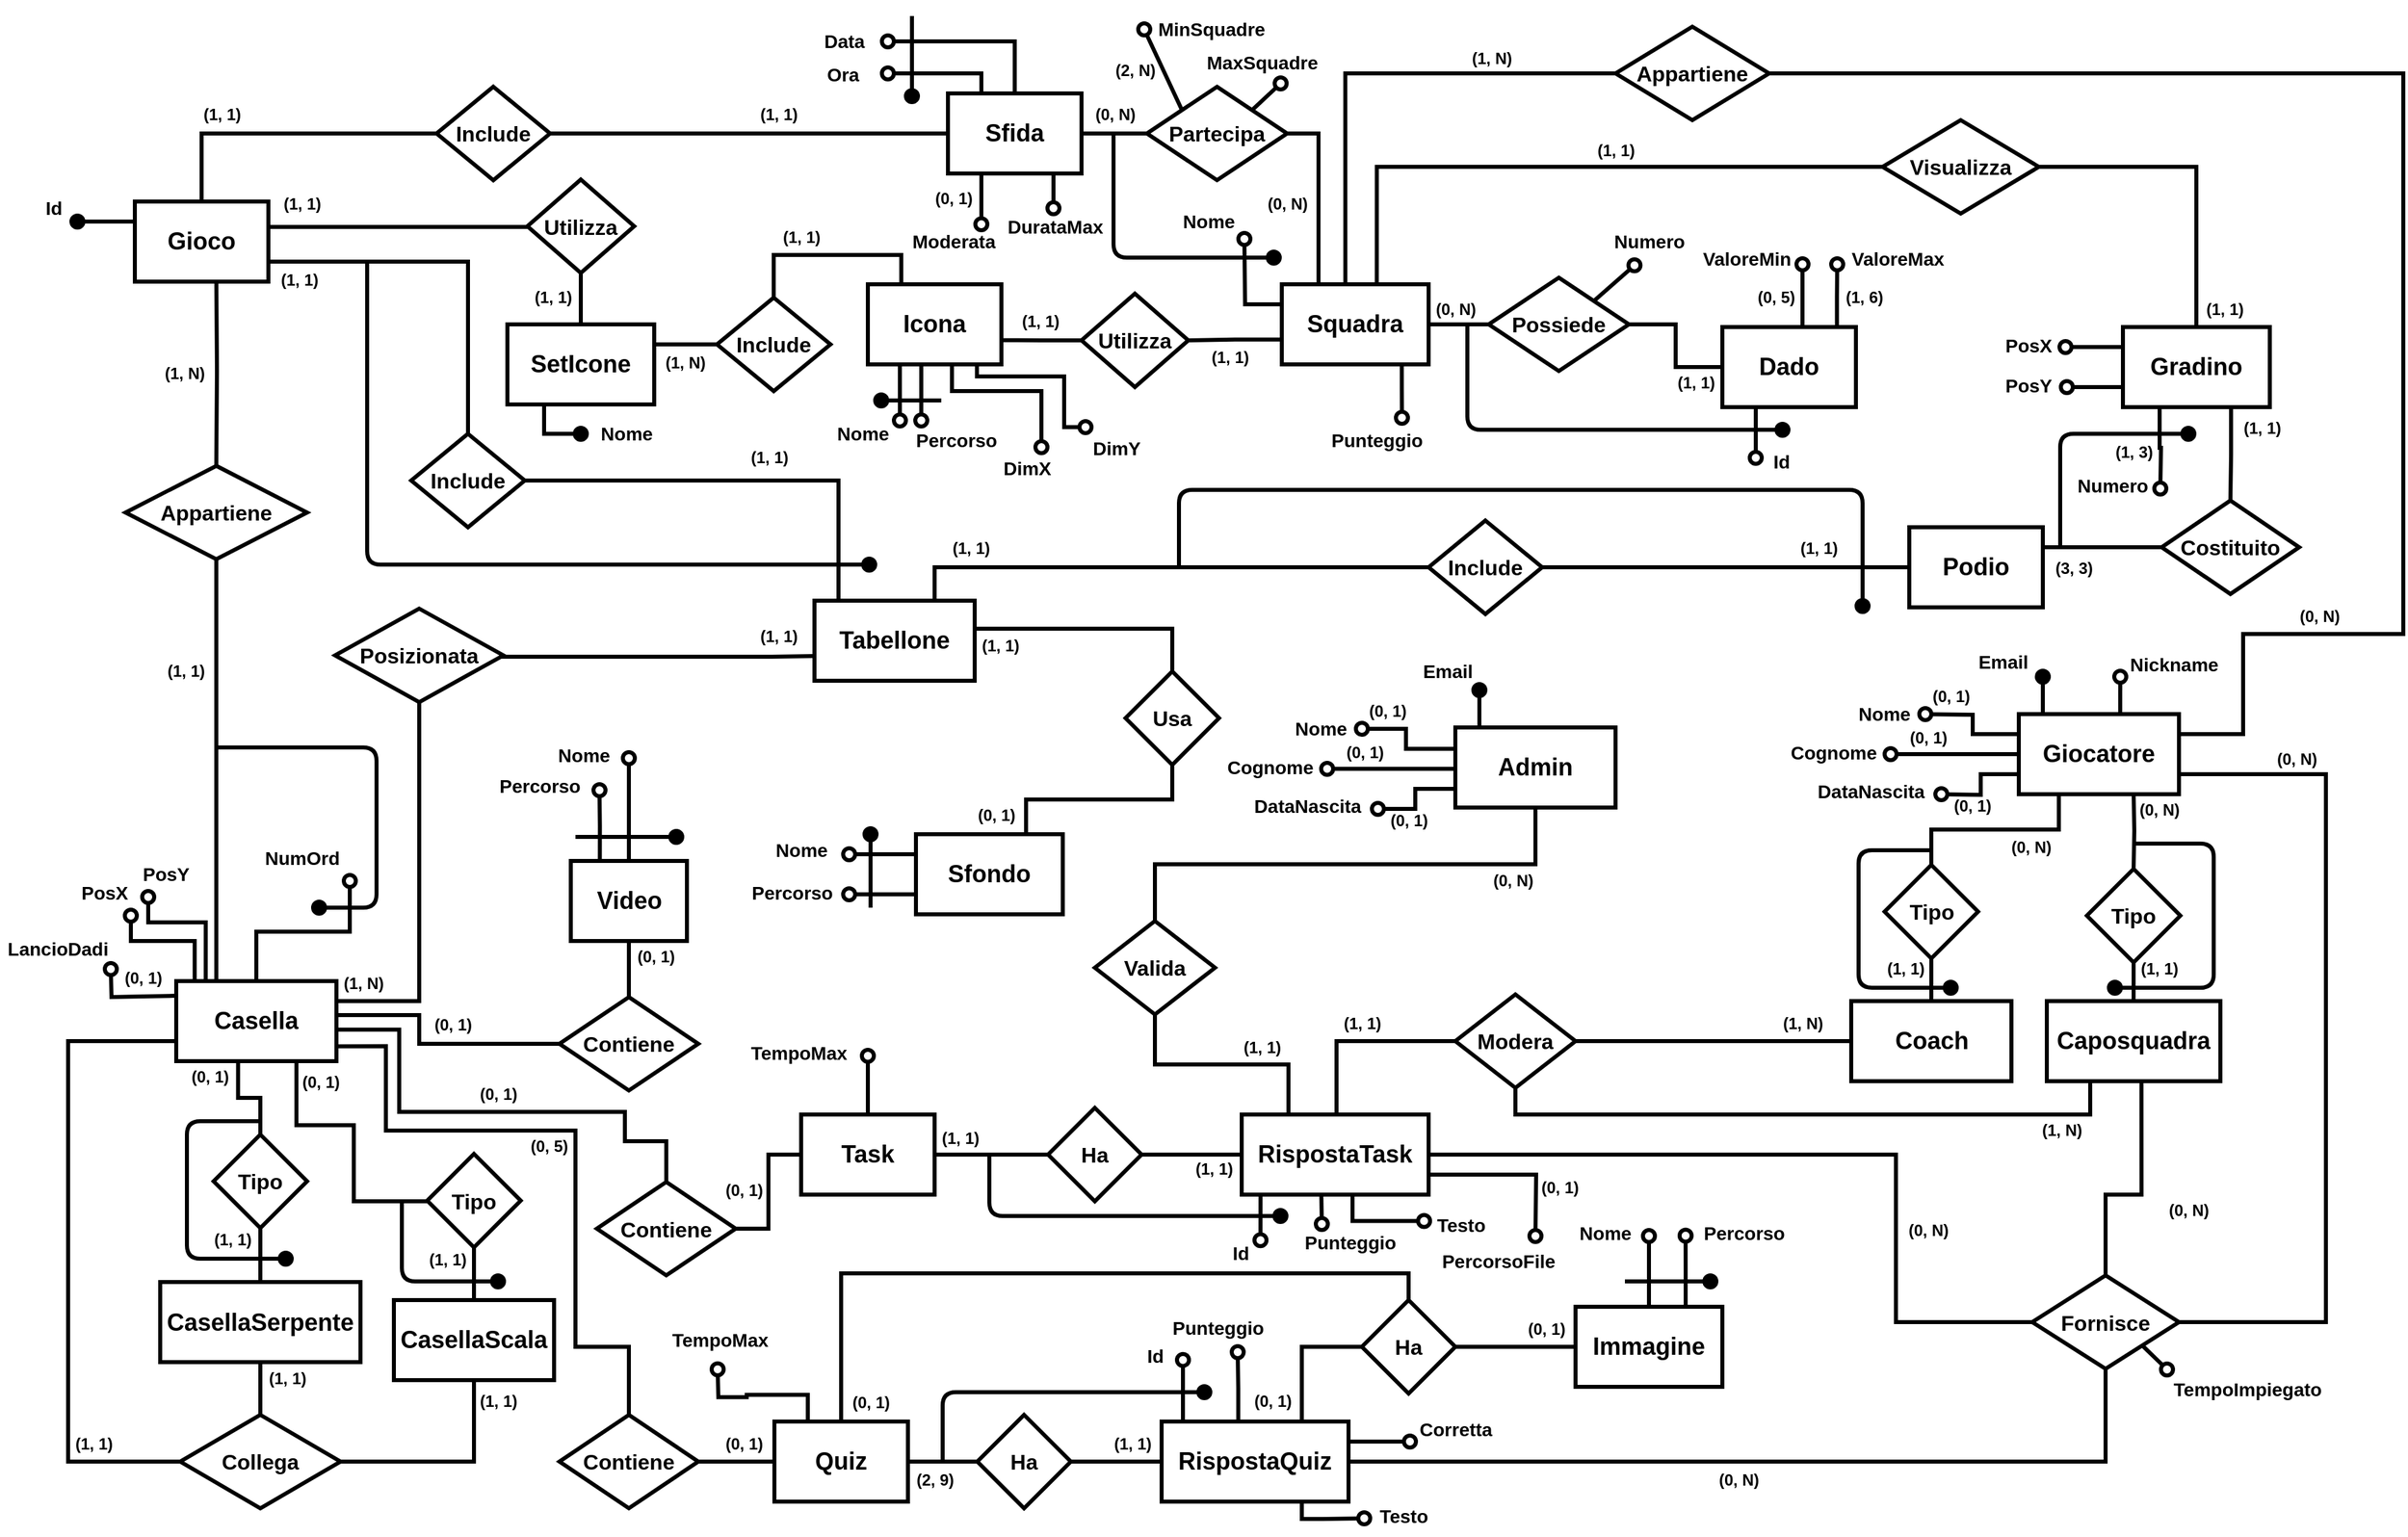 <mxfile version="16.1.2" type="device"><diagram id="II6CKbBTHRM5_eDoXmAs" name="Pagina-1"><mxGraphModel dx="1422" dy="857" grid="0" gridSize="10" guides="1" tooltips="1" connect="1" arrows="1" fold="1" page="1" pageScale="1" pageWidth="1920" pageHeight="1200" math="0" shadow="0"><root><mxCell id="0"/><mxCell id="1" parent="0"/><mxCell id="E0HOh3fe-Wr_aTjqzQx--9" style="edgeStyle=orthogonalEdgeStyle;rounded=0;orthogonalLoop=1;jettySize=auto;html=1;entryX=0.5;entryY=0;entryDx=0;entryDy=0;endArrow=none;endFill=0;strokeWidth=3;shadow=0;fontStyle=1" parent="1" target="E0HOh3fe-Wr_aTjqzQx--3" edge="1"><mxGeometry relative="1" as="geometry"><mxPoint x="209" y="226" as="sourcePoint"/></mxGeometry></mxCell><mxCell id="f4KXgjHrXSWLkW1NLd7D-8" style="rounded=0;orthogonalLoop=1;jettySize=auto;html=1;exitX=0;exitY=0.25;exitDx=0;exitDy=0;endArrow=oval;endFill=1;strokeWidth=3;edgeStyle=orthogonalEdgeStyle;shadow=0;endSize=9;fontStyle=1" parent="1" source="E0HOh3fe-Wr_aTjqzQx--1" edge="1"><mxGeometry relative="1" as="geometry"><mxPoint x="105" y="187" as="targetPoint"/></mxGeometry></mxCell><mxCell id="E0HOh3fe-Wr_aTjqzQx--1" value="Gioco" style="rounded=0;whiteSpace=wrap;html=1;strokeWidth=3;fontSize=18;shadow=0;fontStyle=1" parent="1" vertex="1"><mxGeometry x="148" y="172" width="100" height="60" as="geometry"/></mxCell><mxCell id="f4KXgjHrXSWLkW1NLd7D-30" style="edgeStyle=orthogonalEdgeStyle;rounded=0;orthogonalLoop=1;jettySize=auto;html=1;exitX=0.5;exitY=0;exitDx=0;exitDy=0;fontSize=10;endArrow=oval;endFill=0;strokeWidth=3;shadow=0;endSize=9;fontStyle=1" parent="1" source="E0HOh3fe-Wr_aTjqzQx--2" edge="1"><mxGeometry relative="1" as="geometry"><mxPoint x="309" y="681" as="targetPoint"/><Array as="points"><mxPoint x="239" y="719"/><mxPoint x="309" y="719"/><mxPoint x="309" y="681"/></Array></mxGeometry></mxCell><mxCell id="P5VMpQ64gFhGKPqmrLWF-103" style="edgeStyle=orthogonalEdgeStyle;rounded=0;orthogonalLoop=1;jettySize=auto;html=1;exitX=1;exitY=0.606;exitDx=0;exitDy=0;entryX=0.5;entryY=0;entryDx=0;entryDy=0;fontSize=14;startArrow=none;startFill=0;endArrow=none;endFill=0;startSize=9;endSize=9;strokeWidth=3;exitPerimeter=0;" parent="1" source="E0HOh3fe-Wr_aTjqzQx--2" target="P5VMpQ64gFhGKPqmrLWF-102" edge="1"><mxGeometry relative="1" as="geometry"><Array as="points"><mxPoint x="346" y="792"/><mxPoint x="346" y="854"/><mxPoint x="515" y="854"/><mxPoint x="515" y="876"/><mxPoint x="546" y="876"/></Array></mxGeometry></mxCell><mxCell id="P5VMpQ64gFhGKPqmrLWF-105" style="edgeStyle=orthogonalEdgeStyle;rounded=0;orthogonalLoop=1;jettySize=auto;html=1;exitX=0.992;exitY=0.814;exitDx=0;exitDy=0;entryX=0.5;entryY=0;entryDx=0;entryDy=0;fontSize=14;startArrow=none;startFill=0;endArrow=none;endFill=0;startSize=9;endSize=9;strokeWidth=3;exitPerimeter=0;" parent="1" source="E0HOh3fe-Wr_aTjqzQx--2" target="P5VMpQ64gFhGKPqmrLWF-101" edge="1"><mxGeometry relative="1" as="geometry"><Array as="points"><mxPoint x="336" y="805"/><mxPoint x="336" y="868"/><mxPoint x="478" y="868"/><mxPoint x="478" y="1030"/><mxPoint x="518" y="1030"/></Array></mxGeometry></mxCell><mxCell id="b2oziSmO8ALulMxPRhOv-5" style="edgeStyle=orthogonalEdgeStyle;rounded=0;orthogonalLoop=1;jettySize=auto;html=1;exitX=0.386;exitY=0.981;exitDx=0;exitDy=0;entryX=0.5;entryY=0;entryDx=0;entryDy=0;endArrow=none;endFill=0;strokeWidth=3;exitPerimeter=0;" parent="1" source="E0HOh3fe-Wr_aTjqzQx--2" target="b2oziSmO8ALulMxPRhOv-3" edge="1"><mxGeometry relative="1" as="geometry"><Array as="points"/></mxGeometry></mxCell><mxCell id="b2oziSmO8ALulMxPRhOv-6" style="edgeStyle=orthogonalEdgeStyle;rounded=0;orthogonalLoop=1;jettySize=auto;html=1;exitX=0.75;exitY=1;exitDx=0;exitDy=0;entryX=0;entryY=0.5;entryDx=0;entryDy=0;endArrow=none;endFill=0;strokeWidth=3;" parent="1" source="E0HOh3fe-Wr_aTjqzQx--2" target="b2oziSmO8ALulMxPRhOv-4" edge="1"><mxGeometry relative="1" as="geometry"><Array as="points"><mxPoint x="269" y="864"/><mxPoint x="312" y="864"/><mxPoint x="312" y="921"/><mxPoint x="367" y="921"/></Array></mxGeometry></mxCell><mxCell id="b2oziSmO8ALulMxPRhOv-32" style="edgeStyle=orthogonalEdgeStyle;rounded=0;orthogonalLoop=1;jettySize=auto;html=1;exitX=0;exitY=0.75;exitDx=0;exitDy=0;entryX=0;entryY=0.5;entryDx=0;entryDy=0;endArrow=none;endFill=0;strokeWidth=3;" parent="1" source="E0HOh3fe-Wr_aTjqzQx--2" target="B-woKNLCW0Wswgqo7zDl-7" edge="1"><mxGeometry relative="1" as="geometry"><mxPoint x="115" y="881.5" as="targetPoint"/><Array as="points"><mxPoint x="98" y="801"/><mxPoint x="98" y="1116"/></Array></mxGeometry></mxCell><mxCell id="E0HOh3fe-Wr_aTjqzQx--2" value="Casella" style="rounded=0;whiteSpace=wrap;html=1;strokeWidth=3;fontSize=18;shadow=0;fontStyle=1" parent="1" vertex="1"><mxGeometry x="179" y="756" width="120" height="60" as="geometry"/></mxCell><mxCell id="L3GK1jpj_G1iMvEVjmix-2" style="edgeStyle=orthogonalEdgeStyle;rounded=0;orthogonalLoop=1;jettySize=auto;html=1;exitX=0.5;exitY=1;exitDx=0;exitDy=0;entryX=0.25;entryY=0;entryDx=0;entryDy=0;endArrow=none;endFill=0;strokeWidth=3;" parent="1" source="E0HOh3fe-Wr_aTjqzQx--3" target="E0HOh3fe-Wr_aTjqzQx--2" edge="1"><mxGeometry relative="1" as="geometry"/></mxCell><mxCell id="E0HOh3fe-Wr_aTjqzQx--3" value="Appartiene" style="rhombus;whiteSpace=wrap;html=1;strokeWidth=3;fontSize=16;shadow=0;fontStyle=1" parent="1" vertex="1"><mxGeometry x="141" y="370" width="136" height="70" as="geometry"/></mxCell><mxCell id="JBpYrH2RO4Qp280ix8x2-23" style="edgeStyle=orthogonalEdgeStyle;rounded=0;orthogonalLoop=1;jettySize=auto;html=1;exitX=0.25;exitY=0;exitDx=0;exitDy=0;fontSize=10;endArrow=oval;endFill=1;strokeWidth=3;shadow=0;endSize=9;fontStyle=1" parent="1" source="E0HOh3fe-Wr_aTjqzQx--4" edge="1"><mxGeometry relative="1" as="geometry"><mxPoint x="1577" y="528" as="targetPoint"/></mxGeometry></mxCell><mxCell id="JBpYrH2RO4Qp280ix8x2-25" style="edgeStyle=orthogonalEdgeStyle;rounded=0;orthogonalLoop=1;jettySize=auto;html=1;exitX=0;exitY=0.25;exitDx=0;exitDy=0;fontSize=10;endArrow=oval;endFill=0;strokeWidth=3;shadow=0;endSize=9;fontStyle=1" parent="1" source="E0HOh3fe-Wr_aTjqzQx--4" edge="1"><mxGeometry relative="1" as="geometry"><mxPoint x="1489" y="556" as="targetPoint"/></mxGeometry></mxCell><mxCell id="JBpYrH2RO4Qp280ix8x2-27" style="edgeStyle=orthogonalEdgeStyle;rounded=0;orthogonalLoop=1;jettySize=auto;html=1;exitX=0;exitY=0.5;exitDx=0;exitDy=0;fontSize=10;endArrow=oval;endFill=0;strokeWidth=3;shadow=0;endSize=9;fontStyle=1" parent="1" source="E0HOh3fe-Wr_aTjqzQx--4" edge="1"><mxGeometry relative="1" as="geometry"><mxPoint x="1463" y="586" as="targetPoint"/></mxGeometry></mxCell><mxCell id="JBpYrH2RO4Qp280ix8x2-30" style="edgeStyle=orthogonalEdgeStyle;rounded=0;orthogonalLoop=1;jettySize=auto;html=1;exitX=0;exitY=0.75;exitDx=0;exitDy=0;fontSize=10;endArrow=oval;endFill=0;strokeWidth=3;shadow=0;endSize=9;fontStyle=1" parent="1" source="E0HOh3fe-Wr_aTjqzQx--4" edge="1"><mxGeometry relative="1" as="geometry"><mxPoint x="1501" y="616" as="targetPoint"/></mxGeometry></mxCell><mxCell id="P5VMpQ64gFhGKPqmrLWF-156" style="edgeStyle=orthogonalEdgeStyle;rounded=0;orthogonalLoop=1;jettySize=auto;html=1;exitX=0.633;exitY=0.001;exitDx=0;exitDy=0;fontSize=14;startArrow=none;startFill=0;endArrow=oval;endFill=0;startSize=9;endSize=9;strokeWidth=3;exitPerimeter=0;" parent="1" source="E0HOh3fe-Wr_aTjqzQx--4" edge="1"><mxGeometry relative="1" as="geometry"><mxPoint x="1635" y="528" as="targetPoint"/></mxGeometry></mxCell><mxCell id="b2oziSmO8ALulMxPRhOv-19" style="edgeStyle=orthogonalEdgeStyle;rounded=0;orthogonalLoop=1;jettySize=auto;html=1;exitX=0.25;exitY=1;exitDx=0;exitDy=0;entryX=0.5;entryY=0;entryDx=0;entryDy=0;endArrow=none;endFill=0;strokeWidth=3;" parent="1" source="E0HOh3fe-Wr_aTjqzQx--4" target="b2oziSmO8ALulMxPRhOv-17" edge="1"><mxGeometry relative="1" as="geometry"/></mxCell><mxCell id="b2oziSmO8ALulMxPRhOv-20" style="edgeStyle=orthogonalEdgeStyle;rounded=0;orthogonalLoop=1;jettySize=auto;html=1;entryX=0.5;entryY=0;entryDx=0;entryDy=0;endArrow=none;endFill=0;strokeWidth=3;" parent="1" target="b2oziSmO8ALulMxPRhOv-18" edge="1"><mxGeometry relative="1" as="geometry"><mxPoint x="1645" y="614" as="sourcePoint"/></mxGeometry></mxCell><mxCell id="b2oziSmO8ALulMxPRhOv-42" style="edgeStyle=orthogonalEdgeStyle;rounded=0;orthogonalLoop=1;jettySize=auto;html=1;exitX=1;exitY=0.75;exitDx=0;exitDy=0;entryX=1;entryY=0.5;entryDx=0;entryDy=0;endArrow=none;endFill=0;strokeWidth=3;" parent="1" source="E0HOh3fe-Wr_aTjqzQx--4" target="E0HOh3fe-Wr_aTjqzQx--116" edge="1"><mxGeometry relative="1" as="geometry"><mxPoint x="1787" y="668" as="targetPoint"/><Array as="points"><mxPoint x="1789" y="601"/><mxPoint x="1789" y="1011"/></Array></mxGeometry></mxCell><mxCell id="E0HOh3fe-Wr_aTjqzQx--4" value="Giocatore" style="rounded=0;whiteSpace=wrap;html=1;strokeWidth=3;fontSize=18;shadow=0;fontStyle=1" parent="1" vertex="1"><mxGeometry x="1559" y="556" width="120" height="60" as="geometry"/></mxCell><mxCell id="E0HOh3fe-Wr_aTjqzQx--11" style="edgeStyle=orthogonalEdgeStyle;rounded=0;orthogonalLoop=1;jettySize=auto;html=1;exitX=0.433;exitY=-0.008;exitDx=0;exitDy=0;entryX=0;entryY=0.5;entryDx=0;entryDy=0;endArrow=none;endFill=0;exitPerimeter=0;strokeWidth=3;shadow=0;fontStyle=1" parent="1" source="E0HOh3fe-Wr_aTjqzQx--5" target="E0HOh3fe-Wr_aTjqzQx--8" edge="1"><mxGeometry relative="1" as="geometry"><Array as="points"><mxPoint x="1055" y="76"/></Array></mxGeometry></mxCell><mxCell id="E0HOh3fe-Wr_aTjqzQx--40" style="edgeStyle=orthogonalEdgeStyle;rounded=0;orthogonalLoop=1;jettySize=auto;html=1;exitX=1;exitY=0.5;exitDx=0;exitDy=0;entryX=0;entryY=0.5;entryDx=0;entryDy=0;endArrow=none;endFill=0;strokeWidth=3;shadow=0;fontStyle=1" parent="1" source="E0HOh3fe-Wr_aTjqzQx--5" edge="1"><mxGeometry relative="1" as="geometry"><mxPoint x="1167" y="264.0" as="targetPoint"/><Array as="points"><mxPoint x="1143" y="264"/><mxPoint x="1143" y="264"/></Array></mxGeometry></mxCell><mxCell id="E0HOh3fe-Wr_aTjqzQx--81" style="edgeStyle=orthogonalEdgeStyle;rounded=0;orthogonalLoop=1;jettySize=auto;html=1;exitX=-0.005;exitY=0.69;exitDx=0;exitDy=0;entryX=1;entryY=0.5;entryDx=0;entryDy=0;startArrow=none;startFill=0;endArrow=none;endFill=0;fillColor=none;strokeWidth=3;shadow=0;fontStyle=1;exitPerimeter=0;" parent="1" source="E0HOh3fe-Wr_aTjqzQx--5" target="E0HOh3fe-Wr_aTjqzQx--79" edge="1"><mxGeometry relative="1" as="geometry"/></mxCell><mxCell id="4MJUO5zLneO3NTdslh_e-2" style="rounded=0;orthogonalLoop=1;jettySize=auto;html=1;exitX=0.817;exitY=0.991;exitDx=0;exitDy=0;endArrow=oval;endFill=0;edgeStyle=orthogonalEdgeStyle;strokeWidth=3;shadow=0;endSize=9;fontStyle=1;exitPerimeter=0;" parent="1" source="E0HOh3fe-Wr_aTjqzQx--5" edge="1"><mxGeometry relative="1" as="geometry"><mxPoint x="1097" y="334" as="targetPoint"/></mxGeometry></mxCell><mxCell id="Mtxg7-JFQy6gYrCBRrY8-5" style="edgeStyle=orthogonalEdgeStyle;rounded=0;orthogonalLoop=1;jettySize=auto;html=1;exitX=0;exitY=0.25;exitDx=0;exitDy=0;startArrow=none;startFill=0;endArrow=oval;endFill=0;strokeWidth=3;endSize=9;" parent="1" source="E0HOh3fe-Wr_aTjqzQx--5" edge="1"><mxGeometry relative="1" as="geometry"><mxPoint x="979" y="200" as="targetPoint"/></mxGeometry></mxCell><mxCell id="E0HOh3fe-Wr_aTjqzQx--5" value="Squadra" style="rounded=0;whiteSpace=wrap;html=1;strokeWidth=3;fontSize=18;shadow=0;fontStyle=1" parent="1" vertex="1"><mxGeometry x="1007" y="234" width="110" height="60" as="geometry"/></mxCell><mxCell id="E0HOh3fe-Wr_aTjqzQx--12" style="edgeStyle=orthogonalEdgeStyle;rounded=0;orthogonalLoop=1;jettySize=auto;html=1;exitX=1;exitY=0.5;exitDx=0;exitDy=0;entryX=1;entryY=0.25;entryDx=0;entryDy=0;endArrow=none;endFill=0;strokeWidth=3;shadow=0;fontStyle=1" parent="1" source="E0HOh3fe-Wr_aTjqzQx--8" target="E0HOh3fe-Wr_aTjqzQx--4" edge="1"><mxGeometry relative="1" as="geometry"><Array as="points"><mxPoint x="1847" y="76"/><mxPoint x="1847" y="496"/><mxPoint x="1727" y="496"/><mxPoint x="1727" y="571"/></Array></mxGeometry></mxCell><mxCell id="E0HOh3fe-Wr_aTjqzQx--8" value="Appartiene" style="rhombus;whiteSpace=wrap;html=1;strokeWidth=3;fontSize=16;shadow=0;fontStyle=1" parent="1" vertex="1"><mxGeometry x="1257" y="41" width="115" height="70" as="geometry"/></mxCell><mxCell id="B-woKNLCW0Wswgqo7zDl-2" style="edgeStyle=elbowEdgeStyle;rounded=0;orthogonalLoop=1;jettySize=auto;elbow=vertical;html=1;exitX=1;exitY=0.5;exitDx=0;exitDy=0;entryX=0.25;entryY=0;entryDx=0;entryDy=0;startArrow=none;startFill=0;endArrow=none;endFill=0;strokeWidth=3;shadow=0;fontStyle=1" parent="1" source="E0HOh3fe-Wr_aTjqzQx--13" target="E0HOh3fe-Wr_aTjqzQx--5" edge="1"><mxGeometry relative="1" as="geometry"><Array as="points"><mxPoint x="1019" y="121"/></Array></mxGeometry></mxCell><mxCell id="P5VMpQ64gFhGKPqmrLWF-12" style="edgeStyle=none;rounded=0;orthogonalLoop=1;jettySize=auto;html=1;exitX=1;exitY=0;exitDx=0;exitDy=0;endArrow=oval;endFill=0;endSize=9;strokeWidth=3;" parent="1" source="E0HOh3fe-Wr_aTjqzQx--13" edge="1"><mxGeometry relative="1" as="geometry"><mxPoint x="1006.167" y="83.5" as="targetPoint"/></mxGeometry></mxCell><mxCell id="P5VMpQ64gFhGKPqmrLWF-153" style="rounded=0;orthogonalLoop=1;jettySize=auto;html=1;exitX=0;exitY=0;exitDx=0;exitDy=0;fontSize=14;startArrow=none;startFill=0;endArrow=oval;endFill=0;startSize=9;endSize=9;strokeWidth=3;" parent="1" source="E0HOh3fe-Wr_aTjqzQx--13" edge="1"><mxGeometry relative="1" as="geometry"><mxPoint x="904" y="43" as="targetPoint"/></mxGeometry></mxCell><mxCell id="E0HOh3fe-Wr_aTjqzQx--13" value="Partecipa" style="rhombus;whiteSpace=wrap;html=1;strokeWidth=3;fontSize=16;shadow=0;fontStyle=1" parent="1" vertex="1"><mxGeometry x="906" y="86" width="105" height="70" as="geometry"/></mxCell><mxCell id="E0HOh3fe-Wr_aTjqzQx--29" style="edgeStyle=orthogonalEdgeStyle;rounded=0;orthogonalLoop=1;jettySize=auto;html=1;exitX=1;exitY=0.5;exitDx=0;exitDy=0;entryX=0;entryY=0.5;entryDx=0;entryDy=0;endArrow=none;endFill=0;strokeWidth=3;shadow=0;fontStyle=1" parent="1" source="E0HOh3fe-Wr_aTjqzQx--16" target="E0HOh3fe-Wr_aTjqzQx--28" edge="1"><mxGeometry relative="1" as="geometry"/></mxCell><mxCell id="f4KXgjHrXSWLkW1NLd7D-7" style="edgeStyle=orthogonalEdgeStyle;rounded=0;orthogonalLoop=1;jettySize=auto;html=1;exitX=0.5;exitY=0;exitDx=0;exitDy=0;entryX=0.5;entryY=0;entryDx=0;entryDy=0;endArrow=none;endFill=0;strokeWidth=3;shadow=0;fontStyle=1" parent="1" source="E0HOh3fe-Wr_aTjqzQx--16" target="B-woKNLCW0Wswgqo7zDl-10" edge="1"><mxGeometry relative="1" as="geometry"><mxPoint x="1112" y="996" as="targetPoint"/></mxGeometry></mxCell><mxCell id="P5VMpQ64gFhGKPqmrLWF-42" style="edgeStyle=orthogonalEdgeStyle;rounded=0;orthogonalLoop=1;jettySize=auto;html=1;exitX=0.25;exitY=0;exitDx=0;exitDy=0;fontSize=14;startArrow=none;startFill=0;endArrow=oval;endFill=0;startSize=9;endSize=9;strokeWidth=3;" parent="1" source="E0HOh3fe-Wr_aTjqzQx--16" edge="1"><mxGeometry relative="1" as="geometry"><mxPoint x="584.5" y="1046.833" as="targetPoint"/></mxGeometry></mxCell><mxCell id="E0HOh3fe-Wr_aTjqzQx--16" value="Quiz" style="rounded=0;whiteSpace=wrap;html=1;strokeWidth=3;fontSize=18;shadow=0;fontStyle=1" parent="1" vertex="1"><mxGeometry x="627" y="1086" width="100" height="60" as="geometry"/></mxCell><mxCell id="E0HOh3fe-Wr_aTjqzQx--103" style="edgeStyle=orthogonalEdgeStyle;rounded=0;orthogonalLoop=1;jettySize=auto;html=1;exitX=1;exitY=0.5;exitDx=0;exitDy=0;entryX=0;entryY=0.5;entryDx=0;entryDy=0;startArrow=none;startFill=0;endArrow=none;endFill=0;fillColor=none;strokeWidth=3;shadow=0;fontStyle=1" parent="1" source="E0HOh3fe-Wr_aTjqzQx--17" target="B-woKNLCW0Wswgqo7zDl-8" edge="1"><mxGeometry relative="1" as="geometry"><mxPoint x="787" y="886" as="sourcePoint"/><mxPoint x="827" y="886" as="targetPoint"/></mxGeometry></mxCell><mxCell id="P5VMpQ64gFhGKPqmrLWF-41" style="edgeStyle=orthogonalEdgeStyle;rounded=0;orthogonalLoop=1;jettySize=auto;html=1;exitX=0.5;exitY=0;exitDx=0;exitDy=0;fontSize=14;startArrow=none;startFill=0;endArrow=oval;endFill=0;startSize=9;endSize=9;strokeWidth=3;" parent="1" source="E0HOh3fe-Wr_aTjqzQx--17" edge="1"><mxGeometry relative="1" as="geometry"><mxPoint x="697" y="812" as="targetPoint"/></mxGeometry></mxCell><mxCell id="E0HOh3fe-Wr_aTjqzQx--17" value="Task" style="rounded=0;whiteSpace=wrap;html=1;strokeWidth=3;fontSize=18;shadow=0;fontStyle=1" parent="1" vertex="1"><mxGeometry x="647" y="856" width="100" height="60" as="geometry"/></mxCell><mxCell id="E0HOh3fe-Wr_aTjqzQx--63" style="edgeStyle=orthogonalEdgeStyle;rounded=0;orthogonalLoop=1;jettySize=auto;html=1;entryX=1.011;entryY=0.425;entryDx=0;entryDy=0;startArrow=none;startFill=0;endArrow=none;endFill=0;fillColor=none;exitX=0;exitY=0.5;exitDx=0;exitDy=0;strokeWidth=3;shadow=0;fontStyle=1;entryPerimeter=0;" parent="1" source="B-woKNLCW0Wswgqo7zDl-6" target="E0HOh3fe-Wr_aTjqzQx--2" edge="1"><mxGeometry relative="1" as="geometry"><Array as="points"><mxPoint x="361" y="803"/><mxPoint x="361" y="781"/></Array><mxPoint x="478" y="886" as="sourcePoint"/></mxGeometry></mxCell><mxCell id="E0HOh3fe-Wr_aTjqzQx--126" style="edgeStyle=orthogonalEdgeStyle;rounded=0;orthogonalLoop=1;jettySize=auto;html=1;exitX=0.5;exitY=0;exitDx=0;exitDy=0;entryX=0.5;entryY=1;entryDx=0;entryDy=0;startArrow=none;startFill=0;endArrow=none;endFill=0;fillColor=none;strokeWidth=3;shadow=0;fontStyle=1" parent="1" source="B-woKNLCW0Wswgqo7zDl-6" target="E0HOh3fe-Wr_aTjqzQx--26" edge="1"><mxGeometry relative="1" as="geometry"><mxPoint x="517" y="853.25" as="sourcePoint"/></mxGeometry></mxCell><mxCell id="P5VMpQ64gFhGKPqmrLWF-16" style="edgeStyle=orthogonalEdgeStyle;rounded=0;orthogonalLoop=1;jettySize=auto;html=1;exitX=0.25;exitY=0;exitDx=0;exitDy=0;fontSize=14;startArrow=none;startFill=0;endArrow=oval;endFill=0;startSize=9;endSize=9;strokeWidth=3;" parent="1" source="E0HOh3fe-Wr_aTjqzQx--26" edge="1"><mxGeometry relative="1" as="geometry"><mxPoint x="496" y="613" as="targetPoint"/><Array as="points"><mxPoint x="496" y="640"/></Array></mxGeometry></mxCell><mxCell id="P5VMpQ64gFhGKPqmrLWF-17" style="edgeStyle=orthogonalEdgeStyle;rounded=0;orthogonalLoop=1;jettySize=auto;html=1;exitX=0.5;exitY=0;exitDx=0;exitDy=0;fontSize=14;startArrow=none;startFill=0;endArrow=oval;endFill=0;startSize=9;endSize=9;strokeWidth=3;" parent="1" source="E0HOh3fe-Wr_aTjqzQx--26" edge="1"><mxGeometry relative="1" as="geometry"><mxPoint x="518" y="589" as="targetPoint"/></mxGeometry></mxCell><mxCell id="E0HOh3fe-Wr_aTjqzQx--26" value="Video" style="rounded=0;whiteSpace=wrap;html=1;strokeWidth=3;fontSize=18;shadow=0;fontStyle=1" parent="1" vertex="1"><mxGeometry x="474.5" y="666" width="87" height="60" as="geometry"/></mxCell><mxCell id="E0HOh3fe-Wr_aTjqzQx--31" style="edgeStyle=orthogonalEdgeStyle;rounded=0;orthogonalLoop=1;jettySize=auto;html=1;exitX=1;exitY=0.5;exitDx=0;exitDy=0;entryX=0;entryY=0.5;entryDx=0;entryDy=0;endArrow=none;endFill=0;strokeWidth=3;shadow=0;fontStyle=1" parent="1" source="E0HOh3fe-Wr_aTjqzQx--28" target="E0HOh3fe-Wr_aTjqzQx--30" edge="1"><mxGeometry relative="1" as="geometry"/></mxCell><mxCell id="E0HOh3fe-Wr_aTjqzQx--28" value="Ha" style="rhombus;whiteSpace=wrap;html=1;strokeWidth=3;fontSize=16;shadow=0;fontStyle=1" parent="1" vertex="1"><mxGeometry x="779" y="1081" width="70" height="70" as="geometry"/></mxCell><mxCell id="f4KXgjHrXSWLkW1NLd7D-5" style="edgeStyle=orthogonalEdgeStyle;rounded=0;orthogonalLoop=1;jettySize=auto;html=1;exitX=0.75;exitY=0;exitDx=0;exitDy=0;entryX=0;entryY=0.5;entryDx=0;entryDy=0;endArrow=none;endFill=0;strokeWidth=3;shadow=0;fontStyle=1" parent="1" source="E0HOh3fe-Wr_aTjqzQx--30" target="B-woKNLCW0Wswgqo7zDl-10" edge="1"><mxGeometry relative="1" as="geometry"><mxPoint x="1077" y="1021" as="targetPoint"/></mxGeometry></mxCell><mxCell id="P5VMpQ64gFhGKPqmrLWF-35" style="edgeStyle=orthogonalEdgeStyle;rounded=0;orthogonalLoop=1;jettySize=auto;html=1;exitX=0.75;exitY=1;exitDx=0;exitDy=0;fontSize=14;startArrow=none;startFill=0;endArrow=oval;endFill=0;startSize=9;endSize=9;strokeWidth=3;" parent="1" source="E0HOh3fe-Wr_aTjqzQx--30" edge="1"><mxGeometry relative="1" as="geometry"><mxPoint x="1068.759" y="1158.517" as="targetPoint"/><Array as="points"><mxPoint x="1022" y="1159"/><mxPoint x="1037" y="1159"/></Array></mxGeometry></mxCell><mxCell id="P5VMpQ64gFhGKPqmrLWF-39" style="edgeStyle=orthogonalEdgeStyle;rounded=0;orthogonalLoop=1;jettySize=auto;html=1;exitX=1;exitY=0.25;exitDx=0;exitDy=0;fontSize=14;startArrow=none;startFill=0;endArrow=oval;endFill=0;startSize=9;endSize=9;strokeWidth=3;" parent="1" source="E0HOh3fe-Wr_aTjqzQx--30" edge="1"><mxGeometry relative="1" as="geometry"><mxPoint x="1103" y="1101" as="targetPoint"/></mxGeometry></mxCell><mxCell id="E0HOh3fe-Wr_aTjqzQx--30" value="RispostaQuiz" style="rounded=0;whiteSpace=wrap;html=1;strokeWidth=3;fontSize=18;shadow=0;fontStyle=1" parent="1" vertex="1"><mxGeometry x="917" y="1086" width="140" height="60" as="geometry"/></mxCell><mxCell id="E0HOh3fe-Wr_aTjqzQx--34" style="edgeStyle=orthogonalEdgeStyle;rounded=0;orthogonalLoop=1;jettySize=auto;html=1;entryX=0;entryY=0.5;entryDx=0;entryDy=0;endArrow=none;endFill=0;strokeWidth=3;exitX=1;exitY=0.5;exitDx=0;exitDy=0;shadow=0;fontStyle=1" parent="1" source="E0HOh3fe-Wr_aTjqzQx--32" target="E0HOh3fe-Wr_aTjqzQx--13" edge="1"><mxGeometry relative="1" as="geometry"><mxPoint x="857" y="96" as="sourcePoint"/><Array as="points"/></mxGeometry></mxCell><mxCell id="JBpYrH2RO4Qp280ix8x2-10" style="edgeStyle=orthogonalEdgeStyle;rounded=0;orthogonalLoop=1;jettySize=auto;html=1;exitX=0.806;exitY=0.989;exitDx=0;exitDy=0;fontSize=10;endArrow=oval;endFill=0;exitPerimeter=0;strokeWidth=3;shadow=0;endSize=9;fontStyle=1" parent="1" source="E0HOh3fe-Wr_aTjqzQx--32" edge="1"><mxGeometry relative="1" as="geometry"><mxPoint x="836" y="177" as="targetPoint"/></mxGeometry></mxCell><mxCell id="L3GK1jpj_G1iMvEVjmix-4" style="edgeStyle=orthogonalEdgeStyle;rounded=0;orthogonalLoop=1;jettySize=auto;html=1;exitX=0.25;exitY=1;exitDx=0;exitDy=0;endArrow=oval;endFill=0;strokeWidth=3;endSize=9;" parent="1" source="E0HOh3fe-Wr_aTjqzQx--32" edge="1"><mxGeometry relative="1" as="geometry"><mxPoint x="782" y="189" as="targetPoint"/></mxGeometry></mxCell><mxCell id="L3GK1jpj_G1iMvEVjmix-8" style="edgeStyle=orthogonalEdgeStyle;rounded=0;orthogonalLoop=1;jettySize=auto;html=1;exitX=0.25;exitY=0;exitDx=0;exitDy=0;endArrow=oval;endFill=0;endSize=9;strokeWidth=3;" parent="1" source="E0HOh3fe-Wr_aTjqzQx--32" edge="1"><mxGeometry relative="1" as="geometry"><mxPoint x="712" y="76" as="targetPoint"/><Array as="points"><mxPoint x="782" y="76"/><mxPoint x="725" y="76"/></Array></mxGeometry></mxCell><mxCell id="L3GK1jpj_G1iMvEVjmix-9" style="edgeStyle=orthogonalEdgeStyle;rounded=0;orthogonalLoop=1;jettySize=auto;html=1;exitX=0.5;exitY=0;exitDx=0;exitDy=0;endArrow=oval;endFill=0;endSize=9;strokeWidth=3;" parent="1" source="E0HOh3fe-Wr_aTjqzQx--32" edge="1"><mxGeometry relative="1" as="geometry"><mxPoint x="712" y="52" as="targetPoint"/><Array as="points"><mxPoint x="807" y="52"/></Array></mxGeometry></mxCell><mxCell id="E0HOh3fe-Wr_aTjqzQx--32" value="Sfida" style="rounded=0;whiteSpace=wrap;html=1;strokeWidth=3;fontSize=18;shadow=0;fontStyle=1" parent="1" vertex="1"><mxGeometry x="757" y="91" width="100" height="60" as="geometry"/></mxCell><mxCell id="E0HOh3fe-Wr_aTjqzQx--36" style="edgeStyle=orthogonalEdgeStyle;rounded=0;orthogonalLoop=1;jettySize=auto;html=1;exitX=1;exitY=0.5;exitDx=0;exitDy=0;entryX=0;entryY=0.5;entryDx=0;entryDy=0;endArrow=none;endFill=0;strokeWidth=3;shadow=0;fontStyle=1" parent="1" source="E0HOh3fe-Wr_aTjqzQx--35" target="E0HOh3fe-Wr_aTjqzQx--32" edge="1"><mxGeometry relative="1" as="geometry"/></mxCell><mxCell id="E0HOh3fe-Wr_aTjqzQx--37" style="edgeStyle=orthogonalEdgeStyle;rounded=0;orthogonalLoop=1;jettySize=auto;html=1;exitX=0;exitY=0.5;exitDx=0;exitDy=0;entryX=0.5;entryY=0;entryDx=0;entryDy=0;endArrow=none;endFill=0;strokeWidth=3;shadow=0;fontStyle=1" parent="1" source="E0HOh3fe-Wr_aTjqzQx--35" target="E0HOh3fe-Wr_aTjqzQx--1" edge="1"><mxGeometry relative="1" as="geometry"/></mxCell><mxCell id="E0HOh3fe-Wr_aTjqzQx--35" value="Include" style="rhombus;whiteSpace=wrap;html=1;strokeWidth=3;fontSize=16;shadow=0;fontStyle=1" parent="1" vertex="1"><mxGeometry x="374" y="86" width="85" height="70" as="geometry"/></mxCell><mxCell id="JBpYrH2RO4Qp280ix8x2-18" style="edgeStyle=orthogonalEdgeStyle;rounded=0;orthogonalLoop=1;jettySize=auto;html=1;exitX=0.6;exitY=-0.011;exitDx=0;exitDy=0;fontSize=10;endArrow=oval;endFill=0;strokeWidth=3;shadow=0;endSize=9;fontStyle=1;exitPerimeter=0;" parent="1" source="E0HOh3fe-Wr_aTjqzQx--38" edge="1"><mxGeometry relative="1" as="geometry"><mxPoint x="1397" y="219" as="targetPoint"/></mxGeometry></mxCell><mxCell id="JBpYrH2RO4Qp280ix8x2-20" style="edgeStyle=orthogonalEdgeStyle;rounded=0;orthogonalLoop=1;jettySize=auto;html=1;fontSize=10;endArrow=oval;endFill=0;strokeWidth=3;shadow=0;endSize=9;fontStyle=1;exitX=0.858;exitY=-0.016;exitDx=0;exitDy=0;exitPerimeter=0;" parent="1" source="E0HOh3fe-Wr_aTjqzQx--38" edge="1"><mxGeometry relative="1" as="geometry"><mxPoint x="1423" y="219" as="targetPoint"/><mxPoint x="1417" y="255.5" as="sourcePoint"/></mxGeometry></mxCell><mxCell id="P5VMpQ64gFhGKPqmrLWF-47" style="edgeStyle=none;rounded=0;orthogonalLoop=1;jettySize=auto;html=1;exitX=0.25;exitY=1;exitDx=0;exitDy=0;fontSize=14;startArrow=none;startFill=0;endArrow=oval;endFill=0;startSize=9;endSize=9;strokeWidth=3;" parent="1" source="E0HOh3fe-Wr_aTjqzQx--38" edge="1"><mxGeometry relative="1" as="geometry"><mxPoint x="1362" y="364" as="targetPoint"/></mxGeometry></mxCell><mxCell id="E0HOh3fe-Wr_aTjqzQx--38" value="Dado" style="rounded=0;whiteSpace=wrap;html=1;strokeWidth=3;fontSize=18;shadow=0;fontStyle=1" parent="1" vertex="1"><mxGeometry x="1337" y="266" width="100" height="60" as="geometry"/></mxCell><mxCell id="E0HOh3fe-Wr_aTjqzQx--41" style="edgeStyle=orthogonalEdgeStyle;rounded=0;orthogonalLoop=1;jettySize=auto;html=1;exitX=1;exitY=0.5;exitDx=0;exitDy=0;entryX=0;entryY=0.5;entryDx=0;entryDy=0;endArrow=none;endFill=0;strokeWidth=3;shadow=0;fontStyle=1" parent="1" source="E0HOh3fe-Wr_aTjqzQx--39" target="E0HOh3fe-Wr_aTjqzQx--38" edge="1"><mxGeometry relative="1" as="geometry"><mxPoint x="1267" y="226.0" as="targetPoint"/></mxGeometry></mxCell><mxCell id="P5VMpQ64gFhGKPqmrLWF-45" style="rounded=0;orthogonalLoop=1;jettySize=auto;html=1;exitX=1;exitY=0;exitDx=0;exitDy=0;fontSize=14;startArrow=none;startFill=0;endArrow=oval;endFill=0;startSize=9;endSize=9;strokeWidth=3;" parent="1" source="E0HOh3fe-Wr_aTjqzQx--39" edge="1"><mxGeometry relative="1" as="geometry"><mxPoint x="1271.167" y="219.75" as="targetPoint"/></mxGeometry></mxCell><mxCell id="E0HOh3fe-Wr_aTjqzQx--39" value="Possiede" style="rhombus;whiteSpace=wrap;html=1;strokeWidth=3;fontSize=16;shadow=0;fontStyle=1" parent="1" vertex="1"><mxGeometry x="1162" y="229" width="105" height="70" as="geometry"/></mxCell><mxCell id="b2oziSmO8ALulMxPRhOv-33" style="edgeStyle=orthogonalEdgeStyle;rounded=0;orthogonalLoop=1;jettySize=auto;html=1;exitX=0.5;exitY=1;exitDx=0;exitDy=0;entryX=1;entryY=0.5;entryDx=0;entryDy=0;endArrow=none;endFill=0;strokeWidth=3;" parent="1" source="E0HOh3fe-Wr_aTjqzQx--50" target="B-woKNLCW0Wswgqo7zDl-7" edge="1"><mxGeometry relative="1" as="geometry"/></mxCell><mxCell id="E0HOh3fe-Wr_aTjqzQx--50" value="&lt;font style=&quot;font-size: 18px&quot;&gt;CasellaScala&lt;/font&gt;" style="rounded=0;whiteSpace=wrap;html=1;strokeWidth=3;fontSize=18;shadow=0;fontStyle=1" parent="1" vertex="1"><mxGeometry x="342" y="995" width="120" height="60" as="geometry"/></mxCell><mxCell id="b2oziSmO8ALulMxPRhOv-29" style="edgeStyle=orthogonalEdgeStyle;rounded=0;orthogonalLoop=1;jettySize=auto;html=1;exitX=0.5;exitY=1;exitDx=0;exitDy=0;entryX=0.5;entryY=0;entryDx=0;entryDy=0;endArrow=none;endFill=0;strokeWidth=3;" parent="1" source="E0HOh3fe-Wr_aTjqzQx--49" target="B-woKNLCW0Wswgqo7zDl-7" edge="1"><mxGeometry relative="1" as="geometry"/></mxCell><mxCell id="E0HOh3fe-Wr_aTjqzQx--49" value="&lt;font style=&quot;font-size: 18px&quot;&gt;CasellaSerpente&lt;/font&gt;" style="rounded=0;whiteSpace=wrap;html=1;strokeWidth=3;fontSize=18;shadow=0;fontStyle=1" parent="1" vertex="1"><mxGeometry x="167" y="981.5" width="150" height="60" as="geometry"/></mxCell><mxCell id="B-woKNLCW0Wswgqo7zDl-12" style="edgeStyle=elbowEdgeStyle;rounded=0;orthogonalLoop=1;jettySize=auto;elbow=vertical;html=1;fontSize=16;startArrow=none;startFill=0;endArrow=oval;endFill=0;strokeWidth=3;shadow=0;endSize=9;fontStyle=1" parent="1" edge="1"><mxGeometry relative="1" as="geometry"><mxPoint x="721" y="336" as="targetPoint"/><mxPoint x="721" y="294" as="sourcePoint"/><Array as="points"><mxPoint x="721" y="302"/><mxPoint x="721" y="296"/></Array></mxGeometry></mxCell><mxCell id="B-woKNLCW0Wswgqo7zDl-15" style="edgeStyle=elbowEdgeStyle;rounded=0;orthogonalLoop=1;jettySize=auto;elbow=vertical;html=1;fontSize=16;startArrow=none;startFill=0;endArrow=oval;endFill=0;strokeWidth=3;shadow=0;endSize=9;fontStyle=1;" parent="1" edge="1"><mxGeometry relative="1" as="geometry"><mxPoint x="737" y="336" as="targetPoint"/><Array as="points"><mxPoint x="737" y="302"/></Array><mxPoint x="737" y="293" as="sourcePoint"/></mxGeometry></mxCell><mxCell id="E0HOh3fe-Wr_aTjqzQx--71" value="Icona" style="rounded=0;whiteSpace=wrap;html=1;strokeWidth=3;fontSize=18;shadow=0;fontStyle=1" parent="1" vertex="1"><mxGeometry x="697" y="234" width="100" height="60" as="geometry"/></mxCell><mxCell id="E0HOh3fe-Wr_aTjqzQx--88" style="edgeStyle=orthogonalEdgeStyle;rounded=0;orthogonalLoop=1;jettySize=auto;html=1;exitX=1;exitY=0.25;exitDx=0;exitDy=0;entryX=0.5;entryY=0;entryDx=0;entryDy=0;startArrow=none;startFill=0;endArrow=none;endFill=0;fillColor=none;strokeWidth=3;shadow=0;fontStyle=1" parent="1" source="E0HOh3fe-Wr_aTjqzQx--72" target="E0HOh3fe-Wr_aTjqzQx--87" edge="1"><mxGeometry relative="1" as="geometry"><Array as="points"><mxPoint x="777" y="492"/><mxPoint x="925" y="492"/></Array></mxGeometry></mxCell><mxCell id="E0HOh3fe-Wr_aTjqzQx--92" style="edgeStyle=orthogonalEdgeStyle;rounded=0;orthogonalLoop=1;jettySize=auto;html=1;entryX=0;entryY=0.5;entryDx=0;entryDy=0;startArrow=none;startFill=0;endArrow=none;endFill=0;fillColor=none;exitX=0.75;exitY=0;exitDx=0;exitDy=0;strokeWidth=3;shadow=0;fontStyle=1" parent="1" source="E0HOh3fe-Wr_aTjqzQx--72" target="E0HOh3fe-Wr_aTjqzQx--90" edge="1"><mxGeometry relative="1" as="geometry"><Array as="points"><mxPoint x="747" y="446"/></Array><mxPoint x="777" y="416" as="sourcePoint"/></mxGeometry></mxCell><mxCell id="E0HOh3fe-Wr_aTjqzQx--72" value="Tabellone" style="rounded=0;whiteSpace=wrap;html=1;strokeWidth=3;fontSize=18;shadow=0;fontStyle=1" parent="1" vertex="1"><mxGeometry x="657" y="471" width="120" height="60" as="geometry"/></mxCell><mxCell id="E0HOh3fe-Wr_aTjqzQx--82" style="edgeStyle=orthogonalEdgeStyle;rounded=0;orthogonalLoop=1;jettySize=auto;html=1;exitX=0;exitY=0.5;exitDx=0;exitDy=0;entryX=0.999;entryY=0.698;entryDx=0;entryDy=0;startArrow=none;startFill=0;endArrow=none;endFill=0;fillColor=none;strokeWidth=3;shadow=0;fontStyle=1;entryPerimeter=0;" parent="1" source="E0HOh3fe-Wr_aTjqzQx--79" target="E0HOh3fe-Wr_aTjqzQx--71" edge="1"><mxGeometry relative="1" as="geometry"><mxPoint x="857" y="264.0" as="sourcePoint"/></mxGeometry></mxCell><mxCell id="E0HOh3fe-Wr_aTjqzQx--79" value="Utilizza" style="rhombus;whiteSpace=wrap;html=1;strokeWidth=3;fontSize=16;shadow=0;fontStyle=1" parent="1" vertex="1"><mxGeometry x="857" y="241" width="80" height="70" as="geometry"/></mxCell><mxCell id="E0HOh3fe-Wr_aTjqzQx--85" style="edgeStyle=orthogonalEdgeStyle;rounded=0;orthogonalLoop=1;jettySize=auto;html=1;startArrow=none;startFill=0;endArrow=none;endFill=0;fillColor=none;entryX=0;entryY=0.75;entryDx=0;entryDy=0;strokeWidth=3;exitX=1;exitY=0.5;exitDx=0;exitDy=0;shadow=0;fontStyle=1" parent="1" source="E0HOh3fe-Wr_aTjqzQx--83" edge="1"><mxGeometry relative="1" as="geometry"><mxPoint x="657" y="512.5" as="targetPoint"/><Array as="points"><mxPoint x="625" y="513"/><mxPoint x="657" y="513"/></Array><mxPoint x="432" y="513" as="sourcePoint"/></mxGeometry></mxCell><mxCell id="P5VMpQ64gFhGKPqmrLWF-14" style="edgeStyle=orthogonalEdgeStyle;rounded=0;orthogonalLoop=1;jettySize=auto;html=1;exitX=0.5;exitY=1;exitDx=0;exitDy=0;entryX=1;entryY=0.25;entryDx=0;entryDy=0;fontSize=14;endArrow=none;endFill=0;endSize=9;strokeWidth=3;" parent="1" source="E0HOh3fe-Wr_aTjqzQx--83" target="E0HOh3fe-Wr_aTjqzQx--2" edge="1"><mxGeometry relative="1" as="geometry"/></mxCell><mxCell id="E0HOh3fe-Wr_aTjqzQx--83" value="Posizionata" style="rhombus;whiteSpace=wrap;html=1;strokeWidth=3;fontSize=16;shadow=0;fontStyle=1" parent="1" vertex="1"><mxGeometry x="298" y="477" width="126" height="70" as="geometry"/></mxCell><mxCell id="GVUhIHUZ34mPedyeGBFw-21" style="edgeStyle=orthogonalEdgeStyle;rounded=0;orthogonalLoop=1;jettySize=auto;html=1;exitX=0;exitY=0.25;exitDx=0;exitDy=0;fontSize=10;endArrow=oval;endFill=0;strokeWidth=3;shadow=0;jumpSize=6;endSize=9;fontStyle=1" parent="1" source="E0HOh3fe-Wr_aTjqzQx--86" edge="1"><mxGeometry relative="1" as="geometry"><mxPoint x="683" y="661" as="targetPoint"/></mxGeometry></mxCell><mxCell id="GVUhIHUZ34mPedyeGBFw-22" style="edgeStyle=orthogonalEdgeStyle;rounded=0;orthogonalLoop=1;jettySize=auto;html=1;exitX=0;exitY=0.75;exitDx=0;exitDy=0;fontSize=10;endArrow=oval;endFill=0;strokeWidth=3;shadow=0;endSize=9;fontStyle=1" parent="1" source="E0HOh3fe-Wr_aTjqzQx--86" edge="1"><mxGeometry relative="1" as="geometry"><mxPoint x="683" y="691" as="targetPoint"/></mxGeometry></mxCell><mxCell id="E0HOh3fe-Wr_aTjqzQx--86" value="Sfondo" style="rounded=0;whiteSpace=wrap;html=1;strokeWidth=3;fontSize=18;shadow=0;fontStyle=1" parent="1" vertex="1"><mxGeometry x="733" y="646" width="110" height="60" as="geometry"/></mxCell><mxCell id="JBpYrH2RO4Qp280ix8x2-35" style="edgeStyle=orthogonalEdgeStyle;rounded=0;orthogonalLoop=1;jettySize=auto;html=1;exitX=0.5;exitY=1;exitDx=0;exitDy=0;entryX=0.75;entryY=0;entryDx=0;entryDy=0;fontSize=10;endArrow=none;endFill=0;strokeWidth=3;shadow=0;fontStyle=1" parent="1" source="E0HOh3fe-Wr_aTjqzQx--87" target="E0HOh3fe-Wr_aTjqzQx--86" edge="1"><mxGeometry relative="1" as="geometry"><mxPoint x="884" y="576.5" as="sourcePoint"/></mxGeometry></mxCell><mxCell id="E0HOh3fe-Wr_aTjqzQx--87" value="Usa" style="rhombus;whiteSpace=wrap;html=1;strokeWidth=3;fontSize=16;shadow=0;fontStyle=1" parent="1" vertex="1"><mxGeometry x="890" y="524" width="70" height="70" as="geometry"/></mxCell><mxCell id="E0HOh3fe-Wr_aTjqzQx--93" style="edgeStyle=orthogonalEdgeStyle;rounded=0;orthogonalLoop=1;jettySize=auto;html=1;exitX=1;exitY=0.5;exitDx=0;exitDy=0;entryX=0;entryY=0.5;entryDx=0;entryDy=0;startArrow=none;startFill=0;endArrow=none;endFill=0;fillColor=none;strokeWidth=3;shadow=0;fontStyle=1" parent="1" source="E0HOh3fe-Wr_aTjqzQx--90" target="E0HOh3fe-Wr_aTjqzQx--91" edge="1"><mxGeometry relative="1" as="geometry"><Array as="points"><mxPoint x="1204" y="446"/></Array></mxGeometry></mxCell><mxCell id="E0HOh3fe-Wr_aTjqzQx--90" value="Include" style="rhombus;whiteSpace=wrap;html=1;strokeWidth=3;fontSize=16;shadow=0;fontStyle=1" parent="1" vertex="1"><mxGeometry x="1117" y="411" width="85" height="70" as="geometry"/></mxCell><mxCell id="E0HOh3fe-Wr_aTjqzQx--91" value="Podio" style="rounded=0;whiteSpace=wrap;html=1;strokeWidth=3;fontSize=18;shadow=0;fontStyle=1" parent="1" vertex="1"><mxGeometry x="1477" y="416" width="100" height="60" as="geometry"/></mxCell><mxCell id="E0HOh3fe-Wr_aTjqzQx--95" style="edgeStyle=orthogonalEdgeStyle;rounded=0;orthogonalLoop=1;jettySize=auto;html=1;exitX=1;exitY=0.5;exitDx=0;exitDy=0;entryX=0.5;entryY=0;entryDx=0;entryDy=0;startArrow=none;startFill=0;endArrow=none;endFill=0;fillColor=none;strokeWidth=3;shadow=0;fontStyle=1" parent="1" source="E0HOh3fe-Wr_aTjqzQx--94" target="E0HOh3fe-Wr_aTjqzQx--97" edge="1"><mxGeometry relative="1" as="geometry"/></mxCell><mxCell id="E0HOh3fe-Wr_aTjqzQx--96" style="edgeStyle=orthogonalEdgeStyle;rounded=0;orthogonalLoop=1;jettySize=auto;html=1;exitX=0;exitY=0.5;exitDx=0;exitDy=0;entryX=0.647;entryY=0.004;entryDx=0;entryDy=0;entryPerimeter=0;startArrow=none;startFill=0;endArrow=none;endFill=0;fillColor=none;strokeWidth=3;shadow=0;fontStyle=1" parent="1" source="E0HOh3fe-Wr_aTjqzQx--94" target="E0HOh3fe-Wr_aTjqzQx--5" edge="1"><mxGeometry relative="1" as="geometry"/></mxCell><mxCell id="E0HOh3fe-Wr_aTjqzQx--94" value="Visualizza" style="rhombus;whiteSpace=wrap;html=1;strokeWidth=3;fontSize=16;shadow=0;fontStyle=1" parent="1" vertex="1"><mxGeometry x="1457" y="111" width="117" height="70" as="geometry"/></mxCell><mxCell id="E0HOh3fe-Wr_aTjqzQx--99" style="edgeStyle=orthogonalEdgeStyle;rounded=0;orthogonalLoop=1;jettySize=auto;html=1;exitX=0.5;exitY=1;exitDx=0;exitDy=0;entryX=0.5;entryY=0;entryDx=0;entryDy=0;startArrow=none;startFill=0;endArrow=none;endFill=0;fillColor=none;strokeWidth=3;shadow=0;fontStyle=1" parent="1" source="E0HOh3fe-Wr_aTjqzQx--97" target="E0HOh3fe-Wr_aTjqzQx--98" edge="1"><mxGeometry relative="1" as="geometry"><Array as="points"><mxPoint x="1718" y="326"/><mxPoint x="1718" y="361"/></Array></mxGeometry></mxCell><mxCell id="P5VMpQ64gFhGKPqmrLWF-53" style="edgeStyle=orthogonalEdgeStyle;rounded=0;orthogonalLoop=1;jettySize=auto;html=1;exitX=0.25;exitY=1;exitDx=0;exitDy=0;fontSize=14;startArrow=none;startFill=0;endArrow=oval;endFill=0;startSize=9;endSize=9;strokeWidth=3;" parent="1" source="E0HOh3fe-Wr_aTjqzQx--97" edge="1"><mxGeometry relative="1" as="geometry"><mxPoint x="1665" y="387" as="targetPoint"/></mxGeometry></mxCell><mxCell id="E0HOh3fe-Wr_aTjqzQx--97" value="Gradino" style="rounded=0;whiteSpace=wrap;html=1;strokeWidth=3;fontSize=18;shadow=0;fontStyle=1" parent="1" vertex="1"><mxGeometry x="1637" y="266" width="110" height="60" as="geometry"/></mxCell><mxCell id="P5VMpQ64gFhGKPqmrLWF-50" style="edgeStyle=orthogonalEdgeStyle;rounded=0;orthogonalLoop=1;jettySize=auto;html=1;exitX=0;exitY=0.5;exitDx=0;exitDy=0;entryX=1;entryY=0.25;entryDx=0;entryDy=0;fontSize=14;startArrow=none;startFill=0;endArrow=none;endFill=0;startSize=9;endSize=9;strokeWidth=3;" parent="1" source="E0HOh3fe-Wr_aTjqzQx--98" target="E0HOh3fe-Wr_aTjqzQx--91" edge="1"><mxGeometry relative="1" as="geometry"/></mxCell><mxCell id="E0HOh3fe-Wr_aTjqzQx--98" value="Costituito" style="rhombus;whiteSpace=wrap;html=1;strokeWidth=3;fontSize=16;shadow=0;fontStyle=1" parent="1" vertex="1"><mxGeometry x="1666" y="396" width="103" height="70" as="geometry"/></mxCell><mxCell id="E0HOh3fe-Wr_aTjqzQx--104" style="edgeStyle=orthogonalEdgeStyle;rounded=0;orthogonalLoop=1;jettySize=auto;html=1;exitX=1;exitY=0.5;exitDx=0;exitDy=0;entryX=0;entryY=0.5;entryDx=0;entryDy=0;startArrow=none;startFill=0;endArrow=none;endFill=0;fillColor=none;strokeWidth=3;shadow=0;fontStyle=1" parent="1" source="B-woKNLCW0Wswgqo7zDl-8" target="E0HOh3fe-Wr_aTjqzQx--102" edge="1"><mxGeometry relative="1" as="geometry"><mxPoint x="907" y="886" as="sourcePoint"/></mxGeometry></mxCell><mxCell id="P5VMpQ64gFhGKPqmrLWF-33" style="edgeStyle=orthogonalEdgeStyle;rounded=0;orthogonalLoop=1;jettySize=auto;html=1;exitX=0.75;exitY=1;exitDx=0;exitDy=0;fontSize=14;startArrow=none;startFill=0;endArrow=oval;endFill=0;startSize=9;endSize=9;strokeWidth=3;" parent="1" source="E0HOh3fe-Wr_aTjqzQx--102" edge="1"><mxGeometry relative="1" as="geometry"><mxPoint x="1113.586" y="935.759" as="targetPoint"/><Array as="points"><mxPoint x="1060" y="936"/></Array></mxGeometry></mxCell><mxCell id="P5VMpQ64gFhGKPqmrLWF-37" style="edgeStyle=orthogonalEdgeStyle;rounded=0;orthogonalLoop=1;jettySize=auto;html=1;exitX=1;exitY=0.75;exitDx=0;exitDy=0;fontSize=14;startArrow=none;startFill=0;endArrow=oval;endFill=0;startSize=9;endSize=9;strokeWidth=3;" parent="1" source="E0HOh3fe-Wr_aTjqzQx--102" edge="1"><mxGeometry relative="1" as="geometry"><mxPoint x="1197" y="947" as="targetPoint"/></mxGeometry></mxCell><mxCell id="E0HOh3fe-Wr_aTjqzQx--102" value="RispostaTask" style="rounded=0;whiteSpace=wrap;html=1;strokeWidth=3;fontSize=18;shadow=0;fontStyle=1" parent="1" vertex="1"><mxGeometry x="977" y="856" width="140" height="60" as="geometry"/></mxCell><mxCell id="E0HOh3fe-Wr_aTjqzQx--140" style="edgeStyle=orthogonalEdgeStyle;rounded=0;orthogonalLoop=1;jettySize=auto;html=1;exitX=0;exitY=0.5;exitDx=0;exitDy=0;entryX=1;entryY=0.5;entryDx=0;entryDy=0;startArrow=none;startFill=0;endArrow=none;endFill=0;fillColor=none;strokeWidth=3;shadow=0;fontStyle=1" parent="1" source="E0HOh3fe-Wr_aTjqzQx--105" target="E0HOh3fe-Wr_aTjqzQx--120" edge="1"><mxGeometry relative="1" as="geometry"><Array as="points"><mxPoint x="1484" y="801"/></Array></mxGeometry></mxCell><mxCell id="E0HOh3fe-Wr_aTjqzQx--105" value="Coach" style="rounded=0;whiteSpace=wrap;html=1;strokeWidth=3;fontSize=18;shadow=0;fontStyle=1" parent="1" vertex="1"><mxGeometry x="1433.5" y="771" width="120" height="60" as="geometry"/></mxCell><mxCell id="E0HOh3fe-Wr_aTjqzQx--142" style="edgeStyle=orthogonalEdgeStyle;rounded=0;orthogonalLoop=1;jettySize=auto;html=1;exitX=0.25;exitY=1;exitDx=0;exitDy=0;entryX=0.5;entryY=1;entryDx=0;entryDy=0;startArrow=none;startFill=0;endArrow=none;endFill=0;fillColor=none;strokeWidth=3;shadow=0;fontStyle=1" parent="1" source="E0HOh3fe-Wr_aTjqzQx--106" target="E0HOh3fe-Wr_aTjqzQx--120" edge="1"><mxGeometry relative="1" as="geometry"/></mxCell><mxCell id="E0HOh3fe-Wr_aTjqzQx--147" style="edgeStyle=orthogonalEdgeStyle;rounded=0;orthogonalLoop=1;jettySize=auto;html=1;exitX=0.545;exitY=0.987;exitDx=0;exitDy=0;entryX=0.5;entryY=0;entryDx=0;entryDy=0;startArrow=none;startFill=0;endArrow=none;endFill=0;fillColor=none;strokeWidth=3;shadow=0;fontStyle=1;exitPerimeter=0;" parent="1" source="E0HOh3fe-Wr_aTjqzQx--106" target="E0HOh3fe-Wr_aTjqzQx--116" edge="1"><mxGeometry relative="1" as="geometry"><Array as="points"><mxPoint x="1651" y="916"/><mxPoint x="1624" y="916"/></Array></mxGeometry></mxCell><mxCell id="E0HOh3fe-Wr_aTjqzQx--106" value="Caposquadra" style="rounded=0;whiteSpace=wrap;html=1;strokeWidth=3;fontSize=18;shadow=0;fontStyle=1" parent="1" vertex="1"><mxGeometry x="1580" y="771" width="130" height="60" as="geometry"/></mxCell><mxCell id="E0HOh3fe-Wr_aTjqzQx--149" style="edgeStyle=orthogonalEdgeStyle;rounded=0;orthogonalLoop=1;jettySize=auto;html=1;exitX=0;exitY=0.5;exitDx=0;exitDy=0;entryX=1;entryY=0.5;entryDx=0;entryDy=0;startArrow=none;startFill=0;endArrow=none;endFill=0;fillColor=none;strokeWidth=3;shadow=0;fontStyle=1" parent="1" source="E0HOh3fe-Wr_aTjqzQx--116" target="E0HOh3fe-Wr_aTjqzQx--102" edge="1"><mxGeometry relative="1" as="geometry"><Array as="points"><mxPoint x="1467" y="1011"/><mxPoint x="1467" y="886"/></Array></mxGeometry></mxCell><mxCell id="E0HOh3fe-Wr_aTjqzQx--152" style="edgeStyle=orthogonalEdgeStyle;rounded=0;orthogonalLoop=1;jettySize=auto;html=1;exitX=0.5;exitY=1;exitDx=0;exitDy=0;entryX=1;entryY=0.5;entryDx=0;entryDy=0;startArrow=none;startFill=0;endArrow=none;endFill=0;fillColor=none;strokeWidth=3;shadow=0;fontStyle=1" parent="1" source="E0HOh3fe-Wr_aTjqzQx--116" target="E0HOh3fe-Wr_aTjqzQx--30" edge="1"><mxGeometry relative="1" as="geometry"/></mxCell><mxCell id="P5VMpQ64gFhGKPqmrLWF-10" style="rounded=0;orthogonalLoop=1;jettySize=auto;html=1;exitX=1;exitY=1;exitDx=0;exitDy=0;endArrow=oval;endFill=0;strokeWidth=3;endSize=9;" parent="1" source="E0HOh3fe-Wr_aTjqzQx--116" edge="1"><mxGeometry relative="1" as="geometry"><mxPoint x="1670" y="1047" as="targetPoint"/></mxGeometry></mxCell><mxCell id="E0HOh3fe-Wr_aTjqzQx--116" value="Fornisce" style="rhombus;whiteSpace=wrap;html=1;strokeWidth=3;fontSize=16;shadow=0;fontStyle=1" parent="1" vertex="1"><mxGeometry x="1569" y="976.5" width="110" height="70" as="geometry"/></mxCell><mxCell id="E0HOh3fe-Wr_aTjqzQx--141" style="edgeStyle=orthogonalEdgeStyle;rounded=0;orthogonalLoop=1;jettySize=auto;html=1;exitX=0;exitY=0.5;exitDx=0;exitDy=0;startArrow=none;startFill=0;endArrow=none;endFill=0;fillColor=none;strokeWidth=3;shadow=0;fontStyle=1" parent="1" source="E0HOh3fe-Wr_aTjqzQx--120" edge="1"><mxGeometry relative="1" as="geometry"><Array as="points"><mxPoint x="1048" y="801"/></Array><mxPoint x="1051" y="856" as="targetPoint"/></mxGeometry></mxCell><mxCell id="E0HOh3fe-Wr_aTjqzQx--120" value="Modera" style="rhombus;whiteSpace=wrap;html=1;strokeWidth=3;fontSize=16;shadow=0;fontStyle=1" parent="1" vertex="1"><mxGeometry x="1137" y="766" width="90" height="70" as="geometry"/></mxCell><mxCell id="E0HOh3fe-Wr_aTjqzQx--134" value="Admin" style="rounded=0;whiteSpace=wrap;html=1;strokeWidth=3;fontSize=18;shadow=0;fontStyle=1" parent="1" vertex="1"><mxGeometry x="1137" y="566" width="120" height="60" as="geometry"/></mxCell><mxCell id="f4KXgjHrXSWLkW1NLd7D-2" style="edgeStyle=orthogonalEdgeStyle;rounded=0;orthogonalLoop=1;jettySize=auto;html=1;exitX=0.5;exitY=1;exitDx=0;exitDy=0;endArrow=none;endFill=0;entryX=0.25;entryY=0;entryDx=0;entryDy=0;strokeWidth=3;shadow=0;fontStyle=1" parent="1" source="E0HOh3fe-Wr_aTjqzQx--135" target="E0HOh3fe-Wr_aTjqzQx--102" edge="1"><mxGeometry relative="1" as="geometry"><mxPoint x="952" y="857" as="targetPoint"/></mxGeometry></mxCell><mxCell id="E0HOh3fe-Wr_aTjqzQx--135" value="Valida" style="rhombus;whiteSpace=wrap;html=1;strokeWidth=3;fontSize=16;shadow=0;fontStyle=1" parent="1" vertex="1"><mxGeometry x="867" y="711" width="90" height="70" as="geometry"/></mxCell><mxCell id="f4KXgjHrXSWLkW1NLd7D-1" value="" style="edgeStyle=orthogonalEdgeStyle;rounded=0;orthogonalLoop=1;jettySize=auto;html=1;exitX=0.5;exitY=1;exitDx=0;exitDy=0;startArrow=none;startFill=0;endArrow=none;endFill=0;fillColor=none;strokeWidth=3;shadow=0;fontStyle=1" parent="1" source="E0HOh3fe-Wr_aTjqzQx--134" target="E0HOh3fe-Wr_aTjqzQx--135" edge="1"><mxGeometry relative="1" as="geometry"><mxPoint x="827.0" y="676" as="sourcePoint"/><mxPoint x="907.0" y="776" as="targetPoint"/></mxGeometry></mxCell><mxCell id="P5VMpQ64gFhGKPqmrLWF-21" style="edgeStyle=orthogonalEdgeStyle;rounded=0;orthogonalLoop=1;jettySize=auto;html=1;exitX=0.5;exitY=0;exitDx=0;exitDy=0;fontSize=14;startArrow=none;startFill=0;endArrow=oval;endFill=0;startSize=9;endSize=9;strokeWidth=3;" parent="1" source="f4KXgjHrXSWLkW1NLd7D-3" edge="1"><mxGeometry relative="1" as="geometry"><mxPoint x="1282" y="947" as="targetPoint"/></mxGeometry></mxCell><mxCell id="P5VMpQ64gFhGKPqmrLWF-23" style="edgeStyle=orthogonalEdgeStyle;rounded=0;orthogonalLoop=1;jettySize=auto;html=1;exitX=0.75;exitY=0;exitDx=0;exitDy=0;fontSize=14;startArrow=none;startFill=0;endArrow=oval;endFill=0;startSize=9;endSize=9;strokeWidth=3;" parent="1" source="f4KXgjHrXSWLkW1NLd7D-3" edge="1"><mxGeometry relative="1" as="geometry"><mxPoint x="1309.448" y="946.793" as="targetPoint"/></mxGeometry></mxCell><mxCell id="f4KXgjHrXSWLkW1NLd7D-3" value="Immagine" style="rounded=0;whiteSpace=wrap;html=1;strokeWidth=3;fontSize=18;shadow=0;fontStyle=1" parent="1" vertex="1"><mxGeometry x="1227" y="1000" width="110" height="60" as="geometry"/></mxCell><mxCell id="f4KXgjHrXSWLkW1NLd7D-6" style="edgeStyle=orthogonalEdgeStyle;rounded=0;orthogonalLoop=1;jettySize=auto;html=1;exitX=1;exitY=0.5;exitDx=0;exitDy=0;entryX=0;entryY=0.5;entryDx=0;entryDy=0;endArrow=none;endFill=0;strokeWidth=3;shadow=0;fontStyle=1" parent="1" source="B-woKNLCW0Wswgqo7zDl-10" target="f4KXgjHrXSWLkW1NLd7D-3" edge="1"><mxGeometry relative="1" as="geometry"><mxPoint x="1147" y="1021" as="sourcePoint"/></mxGeometry></mxCell><mxCell id="f4KXgjHrXSWLkW1NLd7D-9" value="Id" style="text;html=1;align=center;verticalAlign=middle;resizable=0;points=[];autosize=1;strokeColor=none;fontSize=14;strokeWidth=3;shadow=0;fontStyle=1" parent="1" vertex="1"><mxGeometry x="75" y="166" width="23" height="21" as="geometry"/></mxCell><mxCell id="f4KXgjHrXSWLkW1NLd7D-18" style="edgeStyle=orthogonalEdgeStyle;rounded=0;orthogonalLoop=1;jettySize=auto;html=1;exitX=0.63;exitY=0.998;exitDx=0;exitDy=0;fontSize=8;endArrow=oval;endFill=0;strokeWidth=3;shadow=0;endSize=9;fontStyle=1;exitPerimeter=0;" parent="1" source="E0HOh3fe-Wr_aTjqzQx--71" edge="1"><mxGeometry relative="1" as="geometry"><mxPoint x="827" y="356" as="targetPoint"/><mxPoint x="821.767" y="358.191" as="sourcePoint"/><Array as="points"><mxPoint x="760" y="314"/><mxPoint x="827" y="314"/></Array></mxGeometry></mxCell><mxCell id="f4KXgjHrXSWLkW1NLd7D-20" style="edgeStyle=orthogonalEdgeStyle;rounded=0;orthogonalLoop=1;jettySize=auto;html=1;exitX=0.817;exitY=1.01;exitDx=0;exitDy=0;fontSize=10;endArrow=oval;endFill=0;strokeWidth=3;shadow=0;endSize=9;fontStyle=1;exitPerimeter=0;" parent="1" source="E0HOh3fe-Wr_aTjqzQx--71" edge="1"><mxGeometry relative="1" as="geometry"><mxPoint x="860" y="341" as="targetPoint"/><mxPoint x="892.233" y="358.191" as="sourcePoint"/><Array as="points"><mxPoint x="779" y="303"/><mxPoint x="844" y="303"/><mxPoint x="844" y="341"/></Array></mxGeometry></mxCell><mxCell id="f4KXgjHrXSWLkW1NLd7D-19" value="DimX" style="text;html=1;align=center;verticalAlign=middle;resizable=0;points=[];autosize=1;strokeColor=none;fontSize=14;strokeWidth=3;shadow=0;fontStyle=1" parent="1" vertex="1"><mxGeometry x="793" y="361" width="46" height="21" as="geometry"/></mxCell><mxCell id="f4KXgjHrXSWLkW1NLd7D-21" value="DimY" style="text;html=1;align=center;verticalAlign=middle;resizable=0;points=[];autosize=1;strokeColor=none;fontSize=14;strokeWidth=3;shadow=0;fontStyle=1" parent="1" vertex="1"><mxGeometry x="860" y="346" width="46" height="21" as="geometry"/></mxCell><mxCell id="f4KXgjHrXSWLkW1NLd7D-26" style="edgeStyle=orthogonalEdgeStyle;rounded=0;orthogonalLoop=1;jettySize=auto;html=1;fontSize=10;endArrow=oval;endFill=0;strokeWidth=3;shadow=0;endSize=9;fontStyle=1;exitX=0.184;exitY=0.004;exitDx=0;exitDy=0;exitPerimeter=0;" parent="1" source="E0HOh3fe-Wr_aTjqzQx--2" edge="1"><mxGeometry relative="1" as="geometry"><mxPoint x="158" y="693" as="targetPoint"/><Array as="points"><mxPoint x="201" y="712"/><mxPoint x="158" y="712"/></Array><mxPoint x="152" y="747" as="sourcePoint"/></mxGeometry></mxCell><mxCell id="f4KXgjHrXSWLkW1NLd7D-27" style="edgeStyle=orthogonalEdgeStyle;rounded=0;orthogonalLoop=1;jettySize=auto;html=1;exitX=0.115;exitY=-0.001;exitDx=0;exitDy=0;fontSize=10;endArrow=oval;endFill=0;strokeWidth=3;shadow=0;endSize=9;fontStyle=1;exitPerimeter=0;" parent="1" source="E0HOh3fe-Wr_aTjqzQx--2" edge="1"><mxGeometry relative="1" as="geometry"><mxPoint x="145" y="707" as="targetPoint"/><Array as="points"><mxPoint x="193" y="726"/><mxPoint x="145" y="726"/></Array><mxPoint x="101.716" y="711.858" as="sourcePoint"/></mxGeometry></mxCell><mxCell id="f4KXgjHrXSWLkW1NLd7D-28" value="PosY" style="text;html=1;align=center;verticalAlign=middle;resizable=0;points=[];autosize=1;strokeColor=none;fontSize=14;strokeWidth=3;shadow=0;fontStyle=1" parent="1" vertex="1"><mxGeometry x="148" y="665.5" width="45" height="21" as="geometry"/></mxCell><mxCell id="f4KXgjHrXSWLkW1NLd7D-29" value="PosX" style="text;html=1;align=center;verticalAlign=middle;resizable=0;points=[];autosize=1;strokeColor=none;fontSize=14;strokeWidth=3;shadow=0;fontStyle=1" parent="1" vertex="1"><mxGeometry x="102" y="679" width="45" height="21" as="geometry"/></mxCell><mxCell id="f4KXgjHrXSWLkW1NLd7D-31" value="NumOrd" style="text;html=1;align=center;verticalAlign=middle;resizable=0;points=[];autosize=1;strokeColor=none;fontSize=14;strokeWidth=3;shadow=0;fontStyle=1" parent="1" vertex="1"><mxGeometry x="240" y="653" width="66" height="21" as="geometry"/></mxCell><mxCell id="JBpYrH2RO4Qp280ix8x2-7" value="Data" style="text;html=1;align=center;verticalAlign=middle;resizable=0;points=[];autosize=1;strokeColor=none;fontSize=14;strokeWidth=3;shadow=0;fontStyle=1" parent="1" vertex="1"><mxGeometry x="658.5" y="41" width="41" height="21" as="geometry"/></mxCell><mxCell id="JBpYrH2RO4Qp280ix8x2-9" value="Ora" style="text;html=1;align=center;verticalAlign=middle;resizable=0;points=[];autosize=1;strokeColor=none;fontSize=14;strokeWidth=3;shadow=0;fontStyle=1" parent="1" vertex="1"><mxGeometry x="661" y="66" width="34" height="21" as="geometry"/></mxCell><mxCell id="JBpYrH2RO4Qp280ix8x2-11" value="DurataMax" style="text;html=1;align=center;verticalAlign=middle;resizable=0;points=[];autosize=1;strokeColor=none;fontSize=14;strokeWidth=3;shadow=0;fontStyle=1" parent="1" vertex="1"><mxGeometry x="796" y="180" width="82" height="21" as="geometry"/></mxCell><mxCell id="JBpYrH2RO4Qp280ix8x2-13" value="Moderata" style="text;html=1;align=center;verticalAlign=middle;resizable=0;points=[];autosize=1;strokeColor=none;fontSize=14;strokeWidth=3;shadow=0;fontStyle=1" parent="1" vertex="1"><mxGeometry x="725" y="191.5" width="72" height="21" as="geometry"/></mxCell><mxCell id="JBpYrH2RO4Qp280ix8x2-19" value="ValoreMin" style="text;html=1;align=center;verticalAlign=middle;resizable=0;points=[];autosize=1;strokeColor=none;fontSize=14;strokeWidth=3;shadow=0;fontStyle=1" parent="1" vertex="1"><mxGeometry x="1317" y="204.5" width="76" height="21" as="geometry"/></mxCell><mxCell id="JBpYrH2RO4Qp280ix8x2-21" value="ValoreMax" style="text;html=1;align=center;verticalAlign=middle;resizable=0;points=[];autosize=1;strokeColor=none;fontSize=14;strokeWidth=3;shadow=0;fontStyle=1" parent="1" vertex="1"><mxGeometry x="1428" y="204.5" width="80" height="21" as="geometry"/></mxCell><mxCell id="JBpYrH2RO4Qp280ix8x2-24" value="Email" style="text;html=1;align=center;verticalAlign=middle;resizable=0;points=[];autosize=1;strokeColor=none;fontSize=14;strokeWidth=3;shadow=0;fontStyle=1" parent="1" vertex="1"><mxGeometry x="1523" y="506" width="48" height="21" as="geometry"/></mxCell><mxCell id="JBpYrH2RO4Qp280ix8x2-26" value="Nome" style="text;html=1;align=center;verticalAlign=middle;resizable=0;points=[];autosize=1;strokeColor=none;fontSize=14;strokeWidth=3;shadow=0;fontStyle=1" parent="1" vertex="1"><mxGeometry x="1433.5" y="545" width="49" height="21" as="geometry"/></mxCell><mxCell id="JBpYrH2RO4Qp280ix8x2-28" value="Cognome" style="text;html=1;align=center;verticalAlign=middle;resizable=0;points=[];autosize=1;strokeColor=none;fontSize=14;strokeWidth=3;shadow=0;fontStyle=1" parent="1" vertex="1"><mxGeometry x="1382" y="574" width="75" height="21" as="geometry"/></mxCell><mxCell id="JBpYrH2RO4Qp280ix8x2-31" value="DataNascita" style="text;html=1;align=center;verticalAlign=middle;resizable=0;points=[];autosize=1;strokeColor=none;fontSize=14;strokeWidth=3;shadow=0;fontStyle=1" parent="1" vertex="1"><mxGeometry x="1403" y="603" width="90" height="21" as="geometry"/></mxCell><mxCell id="4MJUO5zLneO3NTdslh_e-3" value="Punteggio" style="text;html=1;align=center;verticalAlign=middle;resizable=0;points=[];autosize=1;strokeColor=none;strokeWidth=3;shadow=0;fontStyle=1;fontSize=14;" parent="1" vertex="1"><mxGeometry x="1038" y="340" width="79" height="21" as="geometry"/></mxCell><mxCell id="GVUhIHUZ34mPedyeGBFw-6" style="edgeStyle=orthogonalEdgeStyle;rounded=0;orthogonalLoop=1;jettySize=auto;html=1;exitX=0;exitY=0.25;exitDx=0;exitDy=0;fontSize=8;endArrow=oval;endFill=0;strokeWidth=3;shadow=0;endSize=9;fontStyle=1;" parent="1" source="E0HOh3fe-Wr_aTjqzQx--97" edge="1"><mxGeometry relative="1" as="geometry"><mxPoint x="1594" y="281" as="targetPoint"/><mxPoint x="1534.716" y="288.142" as="sourcePoint"/></mxGeometry></mxCell><mxCell id="P5VMpQ64gFhGKPqmrLWF-51" style="edgeStyle=orthogonalEdgeStyle;rounded=0;orthogonalLoop=1;jettySize=auto;html=1;exitX=0;exitY=0.75;exitDx=0;exitDy=0;fontSize=14;startArrow=none;startFill=0;endArrow=oval;endFill=0;startSize=9;endSize=9;strokeWidth=3;" parent="1" source="E0HOh3fe-Wr_aTjqzQx--97" edge="1"><mxGeometry relative="1" as="geometry"><mxPoint x="1595" y="311" as="targetPoint"/><mxPoint x="1607.04" y="294.0" as="sourcePoint"/></mxGeometry></mxCell><mxCell id="GVUhIHUZ34mPedyeGBFw-9" value="PosX" style="text;html=1;align=center;verticalAlign=middle;resizable=0;points=[];autosize=1;strokeColor=none;fontSize=14;strokeWidth=3;shadow=0;fontStyle=1" parent="1" vertex="1"><mxGeometry x="1543" y="269" width="45" height="21" as="geometry"/></mxCell><mxCell id="GVUhIHUZ34mPedyeGBFw-10" value="PosY" style="text;html=1;align=center;verticalAlign=middle;resizable=0;points=[];autosize=1;strokeColor=none;fontSize=14;strokeWidth=3;shadow=0;fontStyle=1" parent="1" vertex="1"><mxGeometry x="1543" y="299" width="45" height="21" as="geometry"/></mxCell><mxCell id="GVUhIHUZ34mPedyeGBFw-23" value="Nome" style="text;html=1;align=center;verticalAlign=middle;resizable=0;points=[];autosize=1;strokeColor=none;fontSize=14;strokeWidth=3;shadow=0;fontStyle=1" parent="1" vertex="1"><mxGeometry x="622" y="647" width="49" height="21" as="geometry"/></mxCell><mxCell id="GVUhIHUZ34mPedyeGBFw-24" value="Percorso" style="text;html=1;align=center;verticalAlign=middle;resizable=0;points=[];autosize=1;strokeColor=none;fontSize=14;strokeWidth=3;shadow=0;fontStyle=1" parent="1" vertex="1"><mxGeometry x="604" y="679" width="71" height="21" as="geometry"/></mxCell><mxCell id="GVUhIHUZ34mPedyeGBFw-25" value="" style="endArrow=oval;html=1;fontSize=10;endFill=1;strokeWidth=3;shadow=0;endSize=9;fontStyle=1" parent="1" edge="1"><mxGeometry width="50" height="50" relative="1" as="geometry"><mxPoint x="699" y="701" as="sourcePoint"/><mxPoint x="699" y="646" as="targetPoint"/></mxGeometry></mxCell><mxCell id="GVUhIHUZ34mPedyeGBFw-28" value="Nome" style="text;html=1;align=center;verticalAlign=middle;resizable=0;points=[];autosize=1;strokeColor=none;fontSize=14;strokeWidth=3;shadow=0;fontStyle=1" parent="1" vertex="1"><mxGeometry x="668" y="335" width="49" height="21" as="geometry"/></mxCell><mxCell id="GVUhIHUZ34mPedyeGBFw-29" value="Percorso" style="text;html=1;align=center;verticalAlign=middle;resizable=0;points=[];autosize=1;strokeColor=none;fontSize=14;strokeWidth=3;shadow=0;fontStyle=1" parent="1" vertex="1"><mxGeometry x="727" y="340" width="71" height="21" as="geometry"/></mxCell><mxCell id="GVUhIHUZ34mPedyeGBFw-30" value="" style="endArrow=oval;html=1;fontSize=10;endFill=1;strokeWidth=3;shadow=0;endSize=9;fontStyle=1" parent="1" edge="1"><mxGeometry width="50" height="50" relative="1" as="geometry"><mxPoint x="752" y="321" as="sourcePoint"/><mxPoint x="707" y="321" as="targetPoint"/></mxGeometry></mxCell><mxCell id="B-woKNLCW0Wswgqo7zDl-6" value="Contiene" style="rhombus;whiteSpace=wrap;html=1;fontSize=16;strokeWidth=3;shadow=0;fontStyle=1" parent="1" vertex="1"><mxGeometry x="466" y="768" width="104" height="70" as="geometry"/></mxCell><mxCell id="B-woKNLCW0Wswgqo7zDl-7" value="Collega" style="rhombus;whiteSpace=wrap;html=1;fontSize=16;strokeWidth=3;shadow=0;fontStyle=1" parent="1" vertex="1"><mxGeometry x="182" y="1081" width="120" height="70" as="geometry"/></mxCell><mxCell id="B-woKNLCW0Wswgqo7zDl-8" value="Ha" style="rhombus;whiteSpace=wrap;html=1;strokeWidth=3;fontSize=16;shadow=0;fontStyle=1" parent="1" vertex="1"><mxGeometry x="832" y="851" width="70" height="70" as="geometry"/></mxCell><mxCell id="B-woKNLCW0Wswgqo7zDl-10" value="Ha" style="rhombus;whiteSpace=wrap;html=1;strokeWidth=3;fontSize=16;shadow=0;fontStyle=1" parent="1" vertex="1"><mxGeometry x="1067" y="995" width="70" height="70" as="geometry"/></mxCell><mxCell id="L3GK1jpj_G1iMvEVjmix-10" value="" style="endArrow=none;html=1;endSize=9;strokeWidth=3;edgeStyle=orthogonalEdgeStyle;startArrow=oval;startFill=1;startSize=9;endFill=0;" parent="1" edge="1"><mxGeometry width="50" height="50" relative="1" as="geometry"><mxPoint x="730" y="93" as="sourcePoint"/><mxPoint x="730" y="33" as="targetPoint"/><Array as="points"><mxPoint x="730" y="85"/><mxPoint x="730" y="85"/></Array></mxGeometry></mxCell><mxCell id="Mtxg7-JFQy6gYrCBRrY8-6" value="&lt;span style=&quot;font-size: 14px;&quot;&gt;Nome&lt;/span&gt;" style="text;html=1;align=center;verticalAlign=middle;resizable=0;points=[];autosize=1;strokeColor=none;fillColor=none;fontSize=14;fontStyle=1" parent="1" vertex="1"><mxGeometry x="927" y="176" width="49" height="21" as="geometry"/></mxCell><mxCell id="Mtxg7-JFQy6gYrCBRrY8-7" value="" style="endArrow=none;html=1;fontSize=10;endSize=9;strokeWidth=3;endFill=0;startArrow=oval;startFill=1;startSize=9;" parent="1" edge="1"><mxGeometry width="50" height="50" relative="1" as="geometry"><mxPoint x="1001" y="214" as="sourcePoint"/><mxPoint x="881" y="120" as="targetPoint"/><Array as="points"><mxPoint x="881" y="214"/></Array></mxGeometry></mxCell><mxCell id="Mtxg7-JFQy6gYrCBRrY8-8" value="" style="endArrow=oval;html=1;fontSize=10;startSize=9;endSize=9;strokeWidth=3;edgeStyle=orthogonalEdgeStyle;endFill=1;" parent="1" edge="1"><mxGeometry width="50" height="50" relative="1" as="geometry"><mxPoint x="930" y="446" as="sourcePoint"/><mxPoint x="1442" y="475" as="targetPoint"/><Array as="points"><mxPoint x="930" y="388"/><mxPoint x="1442" y="388"/></Array></mxGeometry></mxCell><mxCell id="P5VMpQ64gFhGKPqmrLWF-8" style="edgeStyle=orthogonalEdgeStyle;rounded=0;orthogonalLoop=1;jettySize=auto;html=1;exitX=0.25;exitY=0;exitDx=0;exitDy=0;fontSize=10;endArrow=oval;endFill=1;strokeWidth=3;shadow=0;endSize=9;fontStyle=1" parent="1" edge="1"><mxGeometry relative="1" as="geometry"><mxPoint x="1155" y="538" as="targetPoint"/><mxPoint x="1167" y="566" as="sourcePoint"/></mxGeometry></mxCell><mxCell id="P5VMpQ64gFhGKPqmrLWF-9" value="Email" style="text;html=1;align=center;verticalAlign=middle;resizable=0;points=[];autosize=1;strokeColor=none;fontSize=14;strokeWidth=3;shadow=0;fontStyle=1" parent="1" vertex="1"><mxGeometry x="1107" y="513" width="48" height="21" as="geometry"/></mxCell><mxCell id="P5VMpQ64gFhGKPqmrLWF-11" value="TempoImpiegato" style="text;html=1;align=center;verticalAlign=middle;resizable=0;points=[];autosize=1;strokeColor=none;fontSize=14;strokeWidth=3;shadow=0;fontStyle=1" parent="1" vertex="1"><mxGeometry x="1669" y="1051" width="121" height="21" as="geometry"/></mxCell><mxCell id="P5VMpQ64gFhGKPqmrLWF-13" value="MaxSquadre" style="text;html=1;align=center;verticalAlign=middle;resizable=0;points=[];autosize=1;strokeColor=none;fillColor=none;fontStyle=1;fontSize=14;" parent="1" vertex="1"><mxGeometry x="945" y="57" width="94" height="21" as="geometry"/></mxCell><mxCell id="P5VMpQ64gFhGKPqmrLWF-15" value="" style="endArrow=none;html=1;fontSize=14;endSize=9;strokeWidth=3;edgeStyle=orthogonalEdgeStyle;endFill=0;startArrow=oval;startFill=1;startSize=9;" parent="1" edge="1"><mxGeometry width="50" height="50" relative="1" as="geometry"><mxPoint x="286" y="701" as="sourcePoint"/><mxPoint x="209" y="581" as="targetPoint"/><Array as="points"><mxPoint x="329" y="701"/><mxPoint x="329" y="581"/></Array></mxGeometry></mxCell><mxCell id="P5VMpQ64gFhGKPqmrLWF-18" value="&lt;b&gt;Nome&lt;/b&gt;" style="text;html=1;align=center;verticalAlign=middle;resizable=0;points=[];autosize=1;strokeColor=none;fillColor=none;fontSize=14;" parent="1" vertex="1"><mxGeometry x="459" y="576" width="49" height="21" as="geometry"/></mxCell><mxCell id="P5VMpQ64gFhGKPqmrLWF-19" value="&lt;b&gt;Percorso&lt;/b&gt;" style="text;html=1;align=center;verticalAlign=middle;resizable=0;points=[];autosize=1;strokeColor=none;fillColor=none;fontSize=14;" parent="1" vertex="1"><mxGeometry x="415" y="599" width="71" height="21" as="geometry"/></mxCell><mxCell id="P5VMpQ64gFhGKPqmrLWF-20" value="" style="endArrow=oval;html=1;fontSize=14;startSize=9;endSize=9;strokeWidth=3;endFill=1;" parent="1" edge="1"><mxGeometry width="50" height="50" relative="1" as="geometry"><mxPoint x="478" y="648" as="sourcePoint"/><mxPoint x="553.5" y="648" as="targetPoint"/></mxGeometry></mxCell><mxCell id="P5VMpQ64gFhGKPqmrLWF-24" value="" style="endArrow=oval;html=1;fontSize=14;startSize=9;endSize=9;strokeWidth=3;endFill=1;" parent="1" edge="1"><mxGeometry width="50" height="50" relative="1" as="geometry"><mxPoint x="1264" y="981" as="sourcePoint"/><mxPoint x="1328" y="981" as="targetPoint"/></mxGeometry></mxCell><mxCell id="P5VMpQ64gFhGKPqmrLWF-25" value="&lt;b&gt;Nome&lt;/b&gt;" style="text;html=1;align=center;verticalAlign=middle;resizable=0;points=[];autosize=1;strokeColor=none;fillColor=none;fontSize=14;" parent="1" vertex="1"><mxGeometry x="1224" y="934" width="49" height="21" as="geometry"/></mxCell><mxCell id="P5VMpQ64gFhGKPqmrLWF-26" value="&lt;b&gt;Percorso&lt;/b&gt;" style="text;html=1;align=center;verticalAlign=middle;resizable=0;points=[];autosize=1;strokeColor=none;fillColor=none;fontSize=14;" parent="1" vertex="1"><mxGeometry x="1317" y="934" width="71" height="21" as="geometry"/></mxCell><mxCell id="P5VMpQ64gFhGKPqmrLWF-34" value="&lt;b&gt;Testo&lt;/b&gt;" style="text;html=1;align=center;verticalAlign=middle;resizable=0;points=[];autosize=1;strokeColor=none;fillColor=none;fontSize=14;" parent="1" vertex="1"><mxGeometry x="1117" y="928" width="47" height="21" as="geometry"/></mxCell><mxCell id="P5VMpQ64gFhGKPqmrLWF-36" value="&lt;b&gt;Testo&lt;/b&gt;" style="text;html=1;align=center;verticalAlign=middle;resizable=0;points=[];autosize=1;strokeColor=none;fillColor=none;fontSize=14;" parent="1" vertex="1"><mxGeometry x="1074" y="1146" width="47" height="21" as="geometry"/></mxCell><mxCell id="P5VMpQ64gFhGKPqmrLWF-38" value="&lt;b&gt;PercorsoFile&lt;/b&gt;" style="text;html=1;align=center;verticalAlign=middle;resizable=0;points=[];autosize=1;strokeColor=none;fillColor=none;fontSize=14;" parent="1" vertex="1"><mxGeometry x="1121" y="955.5" width="95" height="21" as="geometry"/></mxCell><mxCell id="P5VMpQ64gFhGKPqmrLWF-40" value="&lt;b&gt;Corretta&lt;/b&gt;" style="text;html=1;align=center;verticalAlign=middle;resizable=0;points=[];autosize=1;strokeColor=none;fillColor=none;fontSize=14;" parent="1" vertex="1"><mxGeometry x="1104" y="1081" width="65" height="21" as="geometry"/></mxCell><mxCell id="P5VMpQ64gFhGKPqmrLWF-43" value="&lt;b&gt;TempoMax&lt;/b&gt;" style="text;html=1;align=center;verticalAlign=middle;resizable=0;points=[];autosize=1;strokeColor=none;fillColor=none;fontSize=14;" parent="1" vertex="1"><mxGeometry x="545" y="1014" width="82" height="21" as="geometry"/></mxCell><mxCell id="P5VMpQ64gFhGKPqmrLWF-44" value="&lt;b&gt;TempoMax&lt;/b&gt;" style="text;html=1;align=center;verticalAlign=middle;resizable=0;points=[];autosize=1;strokeColor=none;fillColor=none;fontSize=14;" parent="1" vertex="1"><mxGeometry x="604" y="799" width="82" height="21" as="geometry"/></mxCell><mxCell id="P5VMpQ64gFhGKPqmrLWF-46" value="&lt;b&gt;Numero&lt;/b&gt;" style="text;html=1;align=center;verticalAlign=middle;resizable=0;points=[];autosize=1;strokeColor=none;fillColor=none;fontSize=14;" parent="1" vertex="1"><mxGeometry x="1250.5" y="191.5" width="63" height="21" as="geometry"/></mxCell><mxCell id="P5VMpQ64gFhGKPqmrLWF-48" value="&lt;b&gt;Id&lt;/b&gt;" style="text;html=1;align=center;verticalAlign=middle;resizable=0;points=[];autosize=1;strokeColor=none;fillColor=none;fontSize=14;" parent="1" vertex="1"><mxGeometry x="1369" y="356" width="23" height="21" as="geometry"/></mxCell><mxCell id="P5VMpQ64gFhGKPqmrLWF-49" value="" style="endArrow=oval;html=1;fontSize=14;startSize=9;endSize=9;strokeWidth=3;edgeStyle=orthogonalEdgeStyle;endFill=1;" parent="1" edge="1"><mxGeometry width="50" height="50" relative="1" as="geometry"><mxPoint x="1146" y="264" as="sourcePoint"/><mxPoint x="1382" y="343" as="targetPoint"/><Array as="points"><mxPoint x="1146" y="343"/></Array></mxGeometry></mxCell><mxCell id="P5VMpQ64gFhGKPqmrLWF-54" value="&lt;b&gt;Numero&lt;/b&gt;" style="text;html=1;align=center;verticalAlign=middle;resizable=0;points=[];autosize=1;strokeColor=none;fillColor=none;fontSize=14;" parent="1" vertex="1"><mxGeometry x="1597" y="374" width="63" height="21" as="geometry"/></mxCell><mxCell id="P5VMpQ64gFhGKPqmrLWF-55" value="" style="endArrow=oval;html=1;fontSize=14;startSize=9;endSize=9;strokeWidth=3;edgeStyle=orthogonalEdgeStyle;endFill=1;" parent="1" edge="1"><mxGeometry width="50" height="50" relative="1" as="geometry"><mxPoint x="1590" y="430" as="sourcePoint"/><mxPoint x="1686" y="346" as="targetPoint"/><Array as="points"><mxPoint x="1590" y="430"/><mxPoint x="1590" y="346"/></Array></mxGeometry></mxCell><mxCell id="P5VMpQ64gFhGKPqmrLWF-81" style="edgeStyle=orthogonalEdgeStyle;rounded=0;orthogonalLoop=1;jettySize=auto;html=1;fontSize=14;startArrow=none;startFill=0;endArrow=oval;endFill=0;startSize=9;endSize=9;strokeWidth=3;" parent="1" edge="1"><mxGeometry relative="1" as="geometry"><mxPoint x="130" y="747" as="targetPoint"/><mxPoint x="178" y="767" as="sourcePoint"/></mxGeometry></mxCell><mxCell id="P5VMpQ64gFhGKPqmrLWF-82" value="&lt;b&gt;LancioDadi&lt;/b&gt;" style="text;html=1;align=center;verticalAlign=middle;resizable=0;points=[];autosize=1;strokeColor=none;fillColor=none;fontSize=14;" parent="1" vertex="1"><mxGeometry x="47" y="721" width="86" height="21" as="geometry"/></mxCell><mxCell id="P5VMpQ64gFhGKPqmrLWF-85" value="&lt;font style=&quot;font-size: 12px&quot;&gt;&lt;b&gt;(1, 1)&lt;/b&gt;&lt;/font&gt;" style="text;html=1;align=center;verticalAlign=middle;resizable=0;points=[];autosize=1;strokeColor=none;fillColor=none;fontSize=14;" parent="1" vertex="1"><mxGeometry x="194" y="95" width="38" height="22" as="geometry"/></mxCell><mxCell id="P5VMpQ64gFhGKPqmrLWF-86" value="&lt;font style=&quot;font-size: 12px&quot;&gt;&lt;b&gt;(1, 1)&lt;/b&gt;&lt;/font&gt;" style="text;html=1;align=center;verticalAlign=middle;resizable=0;points=[];autosize=1;strokeColor=none;fillColor=none;fontSize=14;" parent="1" vertex="1"><mxGeometry x="611" y="95" width="38" height="22" as="geometry"/></mxCell><mxCell id="P5VMpQ64gFhGKPqmrLWF-87" value="&lt;font style=&quot;font-size: 12px&quot;&gt;&lt;b&gt;(1, N)&lt;/b&gt;&lt;/font&gt;" style="text;html=1;align=center;verticalAlign=middle;resizable=0;points=[];autosize=1;strokeColor=none;fillColor=none;fontSize=14;" parent="1" vertex="1"><mxGeometry x="165" y="289" width="40" height="22" as="geometry"/></mxCell><mxCell id="P5VMpQ64gFhGKPqmrLWF-88" value="&lt;font style=&quot;font-size: 12px&quot;&gt;&lt;b&gt;(1, 1)&lt;/b&gt;&lt;/font&gt;" style="text;html=1;align=center;verticalAlign=middle;resizable=0;points=[];autosize=1;strokeColor=none;fillColor=none;fontSize=14;" parent="1" vertex="1"><mxGeometry x="167" y="512" width="38" height="22" as="geometry"/></mxCell><mxCell id="P5VMpQ64gFhGKPqmrLWF-93" value="&lt;font style=&quot;font-size: 12px&quot;&gt;&lt;b&gt;(1, N)&lt;/b&gt;&lt;/font&gt;" style="text;html=1;align=center;verticalAlign=middle;resizable=0;points=[];autosize=1;strokeColor=none;fillColor=none;fontSize=14;" parent="1" vertex="1"><mxGeometry x="299" y="746" width="40" height="22" as="geometry"/></mxCell><mxCell id="P5VMpQ64gFhGKPqmrLWF-94" value="&lt;font style=&quot;font-size: 12px&quot;&gt;&lt;b&gt;(1, 1)&lt;/b&gt;&lt;/font&gt;" style="text;html=1;align=center;verticalAlign=middle;resizable=0;points=[];autosize=1;strokeColor=none;fillColor=none;fontSize=14;" parent="1" vertex="1"><mxGeometry x="611" y="486" width="38" height="22" as="geometry"/></mxCell><mxCell id="P5VMpQ64gFhGKPqmrLWF-99" value="&lt;font style=&quot;font-size: 12px&quot;&gt;&lt;b&gt;(0, 1)&lt;/b&gt;&lt;/font&gt;" style="text;html=1;align=center;verticalAlign=middle;resizable=0;points=[];autosize=1;strokeColor=none;fillColor=none;fontSize=14;" parent="1" vertex="1"><mxGeometry x="367" y="777" width="38" height="22" as="geometry"/></mxCell><mxCell id="P5VMpQ64gFhGKPqmrLWF-100" value="&lt;font style=&quot;font-size: 12px&quot;&gt;&lt;b&gt;(0, 1)&lt;/b&gt;&lt;/font&gt;" style="text;html=1;align=center;verticalAlign=middle;resizable=0;points=[];autosize=1;strokeColor=none;fillColor=none;fontSize=14;" parent="1" vertex="1"><mxGeometry x="519" y="726" width="38" height="22" as="geometry"/></mxCell><mxCell id="P5VMpQ64gFhGKPqmrLWF-106" style="edgeStyle=orthogonalEdgeStyle;rounded=0;orthogonalLoop=1;jettySize=auto;html=1;exitX=1;exitY=0.5;exitDx=0;exitDy=0;entryX=0;entryY=0.5;entryDx=0;entryDy=0;fontSize=14;startArrow=none;startFill=0;endArrow=none;endFill=0;startSize=9;endSize=9;strokeWidth=3;" parent="1" source="P5VMpQ64gFhGKPqmrLWF-101" target="E0HOh3fe-Wr_aTjqzQx--16" edge="1"><mxGeometry relative="1" as="geometry"/></mxCell><mxCell id="P5VMpQ64gFhGKPqmrLWF-101" value="Contiene" style="rhombus;whiteSpace=wrap;html=1;fontSize=16;strokeWidth=3;shadow=0;fontStyle=1" parent="1" vertex="1"><mxGeometry x="466" y="1081" width="104" height="70" as="geometry"/></mxCell><mxCell id="P5VMpQ64gFhGKPqmrLWF-104" style="edgeStyle=orthogonalEdgeStyle;rounded=0;orthogonalLoop=1;jettySize=auto;html=1;exitX=1;exitY=0.5;exitDx=0;exitDy=0;entryX=0;entryY=0.5;entryDx=0;entryDy=0;fontSize=14;startArrow=none;startFill=0;endArrow=none;endFill=0;startSize=9;endSize=9;strokeWidth=3;" parent="1" source="P5VMpQ64gFhGKPqmrLWF-102" target="E0HOh3fe-Wr_aTjqzQx--17" edge="1"><mxGeometry relative="1" as="geometry"/></mxCell><mxCell id="P5VMpQ64gFhGKPqmrLWF-102" value="Contiene" style="rhombus;whiteSpace=wrap;html=1;fontSize=16;strokeWidth=3;shadow=0;fontStyle=1" parent="1" vertex="1"><mxGeometry x="494" y="906.5" width="104" height="70" as="geometry"/></mxCell><mxCell id="P5VMpQ64gFhGKPqmrLWF-107" value="&lt;font style=&quot;font-size: 12px&quot;&gt;&lt;b&gt;(0, 1)&lt;/b&gt;&lt;/font&gt;" style="text;html=1;align=center;verticalAlign=middle;resizable=0;points=[];autosize=1;strokeColor=none;fillColor=none;fontSize=14;" parent="1" vertex="1"><mxGeometry x="585" y="1091" width="38" height="22" as="geometry"/></mxCell><mxCell id="P5VMpQ64gFhGKPqmrLWF-108" value="&lt;font style=&quot;font-size: 12px&quot;&gt;&lt;b&gt;(0, 1)&lt;/b&gt;&lt;/font&gt;" style="text;html=1;align=center;verticalAlign=middle;resizable=0;points=[];autosize=1;strokeColor=none;fillColor=none;fontSize=14;" parent="1" vertex="1"><mxGeometry x="585" y="901" width="38" height="22" as="geometry"/></mxCell><mxCell id="P5VMpQ64gFhGKPqmrLWF-109" value="&lt;font style=&quot;font-size: 12px&quot;&gt;&lt;b&gt;(0, 1)&lt;/b&gt;&lt;/font&gt;" style="text;html=1;align=center;verticalAlign=middle;resizable=0;points=[];autosize=1;strokeColor=none;fillColor=none;fontSize=14;" parent="1" vertex="1"><mxGeometry x="401" y="829" width="38" height="22" as="geometry"/></mxCell><mxCell id="P5VMpQ64gFhGKPqmrLWF-110" value="&lt;font style=&quot;font-size: 12px&quot;&gt;&lt;b&gt;(0, 5)&lt;/b&gt;&lt;/font&gt;" style="text;html=1;align=center;verticalAlign=middle;resizable=0;points=[];autosize=1;strokeColor=none;fillColor=none;fontSize=14;" parent="1" vertex="1"><mxGeometry x="439" y="868" width="38" height="22" as="geometry"/></mxCell><mxCell id="P5VMpQ64gFhGKPqmrLWF-111" value="&lt;font style=&quot;font-size: 12px&quot;&gt;&lt;b&gt;(2, 9)&lt;/b&gt;&lt;/font&gt;" style="text;html=1;align=center;verticalAlign=middle;resizable=0;points=[];autosize=1;strokeColor=none;fillColor=none;fontSize=14;" parent="1" vertex="1"><mxGeometry x="728" y="1118" width="38" height="22" as="geometry"/></mxCell><mxCell id="P5VMpQ64gFhGKPqmrLWF-112" value="&lt;font style=&quot;font-size: 12px&quot;&gt;&lt;b&gt;(1, 1)&lt;/b&gt;&lt;/font&gt;" style="text;html=1;align=center;verticalAlign=middle;resizable=0;points=[];autosize=1;strokeColor=none;fillColor=none;fontSize=14;" parent="1" vertex="1"><mxGeometry x="876" y="1091" width="38" height="22" as="geometry"/></mxCell><mxCell id="P5VMpQ64gFhGKPqmrLWF-113" value="&lt;font style=&quot;font-size: 12px&quot;&gt;&lt;b&gt;(1, 1)&lt;/b&gt;&lt;/font&gt;" style="text;html=1;align=center;verticalAlign=middle;resizable=0;points=[];autosize=1;strokeColor=none;fillColor=none;fontSize=14;" parent="1" vertex="1"><mxGeometry x="747" y="862" width="38" height="22" as="geometry"/></mxCell><mxCell id="P5VMpQ64gFhGKPqmrLWF-114" value="&lt;font style=&quot;font-size: 12px&quot;&gt;&lt;b&gt;(1, 1)&lt;/b&gt;&lt;/font&gt;" style="text;html=1;align=center;verticalAlign=middle;resizable=0;points=[];autosize=1;strokeColor=none;fillColor=none;fontSize=14;" parent="1" vertex="1"><mxGeometry x="937" y="884.5" width="38" height="22" as="geometry"/></mxCell><mxCell id="P5VMpQ64gFhGKPqmrLWF-115" value="&lt;font style=&quot;font-size: 12px&quot;&gt;&lt;b&gt;(1, 1)&lt;/b&gt;&lt;/font&gt;" style="text;html=1;align=center;verticalAlign=middle;resizable=0;points=[];autosize=1;strokeColor=none;fillColor=none;fontSize=14;" parent="1" vertex="1"><mxGeometry x="973" y="794" width="38" height="22" as="geometry"/></mxCell><mxCell id="P5VMpQ64gFhGKPqmrLWF-116" value="&lt;font style=&quot;font-size: 12px&quot;&gt;&lt;b&gt;(0, N)&lt;/b&gt;&lt;/font&gt;" style="text;html=1;align=center;verticalAlign=middle;resizable=0;points=[];autosize=1;strokeColor=none;fillColor=none;fontSize=14;" parent="1" vertex="1"><mxGeometry x="1159.5" y="669" width="40" height="22" as="geometry"/></mxCell><mxCell id="P5VMpQ64gFhGKPqmrLWF-117" value="&lt;font style=&quot;font-size: 12px&quot;&gt;&lt;b&gt;(1, 1)&lt;/b&gt;&lt;/font&gt;" style="text;html=1;align=center;verticalAlign=middle;resizable=0;points=[];autosize=1;strokeColor=none;fillColor=none;fontSize=14;" parent="1" vertex="1"><mxGeometry x="1048" y="776" width="38" height="22" as="geometry"/></mxCell><mxCell id="P5VMpQ64gFhGKPqmrLWF-118" value="&lt;font style=&quot;font-size: 12px&quot;&gt;&lt;b&gt;(1, N)&lt;/b&gt;&lt;/font&gt;" style="text;html=1;align=center;verticalAlign=middle;resizable=0;points=[];autosize=1;strokeColor=none;fillColor=none;fontSize=14;" parent="1" vertex="1"><mxGeometry x="1377" y="776" width="40" height="22" as="geometry"/></mxCell><mxCell id="P5VMpQ64gFhGKPqmrLWF-119" value="&lt;font style=&quot;font-size: 12px&quot;&gt;&lt;b&gt;(1, N)&lt;/b&gt;&lt;/font&gt;" style="text;html=1;align=center;verticalAlign=middle;resizable=0;points=[];autosize=1;strokeColor=none;fillColor=none;fontSize=14;" parent="1" vertex="1"><mxGeometry x="1571" y="856" width="40" height="22" as="geometry"/></mxCell><mxCell id="P5VMpQ64gFhGKPqmrLWF-120" value="&lt;font style=&quot;font-size: 12px&quot;&gt;&lt;b&gt;(0, 1)&lt;/b&gt;&lt;/font&gt;" style="text;html=1;align=center;verticalAlign=middle;resizable=0;points=[];autosize=1;strokeColor=none;fillColor=none;fontSize=14;" parent="1" vertex="1"><mxGeometry x="980.5" y="1059" width="38" height="22" as="geometry"/></mxCell><mxCell id="P5VMpQ64gFhGKPqmrLWF-121" value="&lt;font style=&quot;font-size: 12px&quot;&gt;&lt;b&gt;(0, 1)&lt;/b&gt;&lt;/font&gt;" style="text;html=1;align=center;verticalAlign=middle;resizable=0;points=[];autosize=1;strokeColor=none;fillColor=none;fontSize=14;" parent="1" vertex="1"><mxGeometry x="1186" y="1005" width="38" height="22" as="geometry"/></mxCell><mxCell id="P5VMpQ64gFhGKPqmrLWF-122" value="&lt;font style=&quot;font-size: 12px&quot;&gt;&lt;b&gt;(0, 1)&lt;/b&gt;&lt;/font&gt;" style="text;html=1;align=center;verticalAlign=middle;resizable=0;points=[];autosize=1;strokeColor=none;fillColor=none;fontSize=14;" parent="1" vertex="1"><mxGeometry x="680" y="1060" width="38" height="22" as="geometry"/></mxCell><mxCell id="P5VMpQ64gFhGKPqmrLWF-123" value="&lt;font style=&quot;font-size: 12px&quot;&gt;&lt;b&gt;(0, 1)&lt;/b&gt;&lt;/font&gt;" style="text;html=1;align=center;verticalAlign=middle;resizable=0;points=[];autosize=1;strokeColor=none;fillColor=none;fontSize=14;" parent="1" vertex="1"><mxGeometry x="774" y="620" width="38" height="22" as="geometry"/></mxCell><mxCell id="P5VMpQ64gFhGKPqmrLWF-124" value="&lt;font style=&quot;font-size: 12px&quot;&gt;&lt;b&gt;(1, 1)&lt;/b&gt;&lt;/font&gt;" style="text;html=1;align=center;verticalAlign=middle;resizable=0;points=[];autosize=1;strokeColor=none;fillColor=none;fontSize=14;" parent="1" vertex="1"><mxGeometry x="777" y="493" width="38" height="22" as="geometry"/></mxCell><mxCell id="P5VMpQ64gFhGKPqmrLWF-125" value="&lt;font style=&quot;font-size: 12px&quot;&gt;&lt;b&gt;(0, N)&lt;/b&gt;&lt;/font&gt;" style="text;html=1;align=center;verticalAlign=middle;resizable=0;points=[];autosize=1;strokeColor=none;fillColor=none;fontSize=14;" parent="1" vertex="1"><mxGeometry x="1747" y="578" width="40" height="22" as="geometry"/></mxCell><mxCell id="P5VMpQ64gFhGKPqmrLWF-127" value="&lt;font style=&quot;font-size: 12px&quot;&gt;&lt;b&gt;(0, N)&lt;/b&gt;&lt;/font&gt;" style="text;html=1;align=center;verticalAlign=middle;resizable=0;points=[];autosize=1;strokeColor=none;fillColor=none;fontSize=14;" parent="1" vertex="1"><mxGeometry x="1471" y="931" width="40" height="22" as="geometry"/></mxCell><mxCell id="P5VMpQ64gFhGKPqmrLWF-128" value="&lt;font style=&quot;font-size: 12px&quot;&gt;&lt;b&gt;(0, N)&lt;/b&gt;&lt;/font&gt;" style="text;html=1;align=center;verticalAlign=middle;resizable=0;points=[];autosize=1;strokeColor=none;fillColor=none;fontSize=14;" parent="1" vertex="1"><mxGeometry x="1329" y="1118" width="40" height="22" as="geometry"/></mxCell><mxCell id="P5VMpQ64gFhGKPqmrLWF-129" value="&lt;font style=&quot;font-size: 12px&quot;&gt;&lt;b&gt;(0, N)&lt;/b&gt;&lt;/font&gt;" style="text;html=1;align=center;verticalAlign=middle;resizable=0;points=[];autosize=1;strokeColor=none;fillColor=none;fontSize=14;" parent="1" vertex="1"><mxGeometry x="1764" y="471" width="40" height="22" as="geometry"/></mxCell><mxCell id="P5VMpQ64gFhGKPqmrLWF-130" value="&lt;font style=&quot;font-size: 12px&quot;&gt;&lt;b&gt;(1, N)&lt;/b&gt;&lt;/font&gt;" style="text;html=1;align=center;verticalAlign=middle;resizable=0;points=[];autosize=1;strokeColor=none;fillColor=none;fontSize=14;" parent="1" vertex="1"><mxGeometry x="1144" y="53" width="40" height="22" as="geometry"/></mxCell><mxCell id="P5VMpQ64gFhGKPqmrLWF-131" value="&lt;font style=&quot;font-size: 12px&quot;&gt;&lt;b&gt;(1, 1)&lt;/b&gt;&lt;/font&gt;" style="text;html=1;align=center;verticalAlign=middle;resizable=0;points=[];autosize=1;strokeColor=none;fillColor=none;fontSize=14;" parent="1" vertex="1"><mxGeometry x="1238" y="122" width="38" height="22" as="geometry"/></mxCell><mxCell id="P5VMpQ64gFhGKPqmrLWF-132" value="&lt;font style=&quot;font-size: 12px&quot;&gt;&lt;b&gt;(1, 1)&lt;/b&gt;&lt;/font&gt;" style="text;html=1;align=center;verticalAlign=middle;resizable=0;points=[];autosize=1;strokeColor=none;fillColor=none;fontSize=14;" parent="1" vertex="1"><mxGeometry x="1694" y="241" width="38" height="22" as="geometry"/></mxCell><mxCell id="P5VMpQ64gFhGKPqmrLWF-133" value="&lt;font style=&quot;font-size: 12px&quot;&gt;&lt;b&gt;(1, 1)&lt;/b&gt;&lt;/font&gt;" style="text;html=1;align=center;verticalAlign=middle;resizable=0;points=[];autosize=1;strokeColor=none;fillColor=none;fontSize=14;" parent="1" vertex="1"><mxGeometry x="755" y="420" width="38" height="22" as="geometry"/></mxCell><mxCell id="P5VMpQ64gFhGKPqmrLWF-134" value="&lt;font style=&quot;font-size: 12px&quot;&gt;&lt;b&gt;(1, 1)&lt;/b&gt;&lt;/font&gt;" style="text;html=1;align=center;verticalAlign=middle;resizable=0;points=[];autosize=1;strokeColor=none;fillColor=none;fontSize=14;" parent="1" vertex="1"><mxGeometry x="1390" y="420" width="38" height="22" as="geometry"/></mxCell><mxCell id="P5VMpQ64gFhGKPqmrLWF-135" value="&lt;font style=&quot;font-size: 12px&quot;&gt;&lt;b&gt;(1, 1)&lt;/b&gt;&lt;/font&gt;" style="text;html=1;align=center;verticalAlign=middle;resizable=0;points=[];autosize=1;strokeColor=none;fillColor=none;fontSize=14;" parent="1" vertex="1"><mxGeometry x="1722" y="330" width="38" height="22" as="geometry"/></mxCell><mxCell id="P5VMpQ64gFhGKPqmrLWF-136" value="&lt;font style=&quot;font-size: 12px&quot;&gt;&lt;b&gt;(3, 3)&lt;/b&gt;&lt;/font&gt;" style="text;html=1;align=center;verticalAlign=middle;resizable=0;points=[];autosize=1;strokeColor=none;fillColor=none;fontSize=14;" parent="1" vertex="1"><mxGeometry x="1581" y="435" width="38" height="22" as="geometry"/></mxCell><mxCell id="P5VMpQ64gFhGKPqmrLWF-137" value="&lt;font style=&quot;font-size: 12px&quot;&gt;&lt;b&gt;(0, N)&lt;/b&gt;&lt;/font&gt;" style="text;html=1;align=center;verticalAlign=middle;resizable=0;points=[];autosize=1;strokeColor=none;fillColor=none;fontSize=14;" parent="1" vertex="1"><mxGeometry x="991" y="162" width="40" height="22" as="geometry"/></mxCell><mxCell id="P5VMpQ64gFhGKPqmrLWF-138" value="&lt;font style=&quot;font-size: 12px&quot;&gt;&lt;b&gt;(0, N)&lt;/b&gt;&lt;/font&gt;" style="text;html=1;align=center;verticalAlign=middle;resizable=0;points=[];autosize=1;strokeColor=none;fillColor=none;fontSize=14;" parent="1" vertex="1"><mxGeometry x="862" y="95" width="40" height="22" as="geometry"/></mxCell><mxCell id="P5VMpQ64gFhGKPqmrLWF-139" value="&lt;font style=&quot;font-size: 12px&quot;&gt;&lt;b&gt;(0, N)&lt;/b&gt;&lt;/font&gt;" style="text;html=1;align=center;verticalAlign=middle;resizable=0;points=[];autosize=1;strokeColor=none;fillColor=none;fontSize=14;" parent="1" vertex="1"><mxGeometry x="1116.5" y="241" width="40" height="22" as="geometry"/></mxCell><mxCell id="P5VMpQ64gFhGKPqmrLWF-140" value="&lt;font style=&quot;font-size: 12px&quot;&gt;&lt;b&gt;(1, 1)&lt;/b&gt;&lt;/font&gt;" style="text;html=1;align=center;verticalAlign=middle;resizable=0;points=[];autosize=1;strokeColor=none;fillColor=none;fontSize=14;" parent="1" vertex="1"><mxGeometry x="1298" y="296" width="38" height="22" as="geometry"/></mxCell><mxCell id="P5VMpQ64gFhGKPqmrLWF-141" value="&lt;font style=&quot;font-size: 12px&quot;&gt;&lt;b&gt;(1, 1)&lt;/b&gt;&lt;/font&gt;" style="text;html=1;align=center;verticalAlign=middle;resizable=0;points=[];autosize=1;strokeColor=none;fillColor=none;fontSize=14;" parent="1" vertex="1"><mxGeometry x="807" y="250" width="38" height="22" as="geometry"/></mxCell><mxCell id="P5VMpQ64gFhGKPqmrLWF-142" value="&lt;font style=&quot;font-size: 12px&quot;&gt;&lt;b&gt;(1, 1)&lt;/b&gt;&lt;/font&gt;" style="text;html=1;align=center;verticalAlign=middle;resizable=0;points=[];autosize=1;strokeColor=none;fillColor=none;fontSize=14;" parent="1" vertex="1"><mxGeometry x="949" y="277" width="38" height="22" as="geometry"/></mxCell><mxCell id="P5VMpQ64gFhGKPqmrLWF-150" value="&lt;font style=&quot;font-size: 12px&quot;&gt;&lt;b&gt;(0, 5)&lt;/b&gt;&lt;/font&gt;" style="text;html=1;align=center;verticalAlign=middle;resizable=0;points=[];autosize=1;strokeColor=none;fillColor=none;fontSize=14;" parent="1" vertex="1"><mxGeometry x="1358" y="232" width="38" height="22" as="geometry"/></mxCell><mxCell id="P5VMpQ64gFhGKPqmrLWF-151" value="&lt;font style=&quot;font-size: 12px&quot;&gt;&lt;b&gt;(1, 6)&lt;/b&gt;&lt;/font&gt;" style="text;html=1;align=center;verticalAlign=middle;resizable=0;points=[];autosize=1;strokeColor=none;fillColor=none;fontSize=14;" parent="1" vertex="1"><mxGeometry x="1424" y="232" width="38" height="22" as="geometry"/></mxCell><mxCell id="P5VMpQ64gFhGKPqmrLWF-152" value="&lt;font style=&quot;font-size: 12px&quot;&gt;&lt;b&gt;(0, 1)&lt;/b&gt;&lt;/font&gt;" style="text;html=1;align=center;verticalAlign=middle;resizable=0;points=[];autosize=1;strokeColor=none;fillColor=none;fontSize=14;" parent="1" vertex="1"><mxGeometry x="742" y="158" width="38" height="22" as="geometry"/></mxCell><mxCell id="P5VMpQ64gFhGKPqmrLWF-154" value="&lt;font style=&quot;font-size: 12px&quot;&gt;&lt;b&gt;(2, N)&lt;/b&gt;&lt;/font&gt;" style="text;html=1;align=center;verticalAlign=middle;resizable=0;points=[];autosize=1;strokeColor=none;fillColor=none;fontSize=14;" parent="1" vertex="1"><mxGeometry x="877" y="62" width="40" height="22" as="geometry"/></mxCell><mxCell id="P5VMpQ64gFhGKPqmrLWF-155" value="MinSquadre" style="text;html=1;align=center;verticalAlign=middle;resizable=0;points=[];autosize=1;strokeColor=none;fillColor=none;fontStyle=1;fontSize=14;" parent="1" vertex="1"><mxGeometry x="909" y="32" width="90" height="21" as="geometry"/></mxCell><mxCell id="P5VMpQ64gFhGKPqmrLWF-157" value="&lt;b&gt;Nickname&lt;/b&gt;" style="text;html=1;align=center;verticalAlign=middle;resizable=0;points=[];autosize=1;strokeColor=none;fillColor=none;fontSize=14;" parent="1" vertex="1"><mxGeometry x="1637" y="508" width="76" height="21" as="geometry"/></mxCell><mxCell id="P5VMpQ64gFhGKPqmrLWF-158" value="&lt;font style=&quot;font-size: 12px&quot;&gt;&lt;b&gt;(0, 1)&lt;/b&gt;&lt;/font&gt;" style="text;html=1;align=center;verticalAlign=middle;resizable=0;points=[];autosize=1;strokeColor=none;fillColor=none;fontSize=14;" parent="1" vertex="1"><mxGeometry x="1489" y="531" width="38" height="22" as="geometry"/></mxCell><mxCell id="P5VMpQ64gFhGKPqmrLWF-159" value="&lt;font style=&quot;font-size: 12px&quot;&gt;&lt;b&gt;(0, 1)&lt;/b&gt;&lt;/font&gt;" style="text;html=1;align=center;verticalAlign=middle;resizable=0;points=[];autosize=1;strokeColor=none;fillColor=none;fontSize=14;" parent="1" vertex="1"><mxGeometry x="1472" y="562" width="38" height="22" as="geometry"/></mxCell><mxCell id="P5VMpQ64gFhGKPqmrLWF-160" value="&lt;font style=&quot;font-size: 12px&quot;&gt;&lt;b&gt;(0, 1)&lt;/b&gt;&lt;/font&gt;" style="text;html=1;align=center;verticalAlign=middle;resizable=0;points=[];autosize=1;strokeColor=none;fillColor=none;fontSize=14;" parent="1" vertex="1"><mxGeometry x="1505" y="613" width="38" height="22" as="geometry"/></mxCell><mxCell id="P5VMpQ64gFhGKPqmrLWF-170" style="edgeStyle=orthogonalEdgeStyle;rounded=0;orthogonalLoop=1;jettySize=auto;html=1;exitX=0;exitY=0.25;exitDx=0;exitDy=0;fontSize=10;endArrow=oval;endFill=0;strokeWidth=3;shadow=0;endSize=9;fontStyle=1" parent="1" edge="1"><mxGeometry relative="1" as="geometry"><mxPoint x="1067" y="567" as="targetPoint"/><mxPoint x="1137" y="582" as="sourcePoint"/><Array as="points"><mxPoint x="1100" y="582"/><mxPoint x="1100" y="567"/></Array></mxGeometry></mxCell><mxCell id="P5VMpQ64gFhGKPqmrLWF-171" style="edgeStyle=orthogonalEdgeStyle;rounded=0;orthogonalLoop=1;jettySize=auto;html=1;exitX=0;exitY=0.5;exitDx=0;exitDy=0;fontSize=10;endArrow=oval;endFill=0;strokeWidth=3;shadow=0;endSize=9;fontStyle=1" parent="1" edge="1"><mxGeometry relative="1" as="geometry"><mxPoint x="1041" y="597" as="targetPoint"/><mxPoint x="1137" y="597" as="sourcePoint"/></mxGeometry></mxCell><mxCell id="P5VMpQ64gFhGKPqmrLWF-172" style="edgeStyle=orthogonalEdgeStyle;rounded=0;orthogonalLoop=1;jettySize=auto;html=1;exitX=0;exitY=0.75;exitDx=0;exitDy=0;fontSize=10;endArrow=oval;endFill=0;strokeWidth=3;shadow=0;endSize=9;fontStyle=1" parent="1" edge="1"><mxGeometry relative="1" as="geometry"><mxPoint x="1079" y="627" as="targetPoint"/><mxPoint x="1137" y="612" as="sourcePoint"/><Array as="points"><mxPoint x="1107" y="612"/><mxPoint x="1107" y="627"/></Array></mxGeometry></mxCell><mxCell id="P5VMpQ64gFhGKPqmrLWF-173" value="Nome" style="text;html=1;align=center;verticalAlign=middle;resizable=0;points=[];autosize=1;strokeColor=none;fontSize=14;strokeWidth=3;shadow=0;fontStyle=1" parent="1" vertex="1"><mxGeometry x="1011.5" y="556" width="49" height="21" as="geometry"/></mxCell><mxCell id="P5VMpQ64gFhGKPqmrLWF-174" value="Cognome" style="text;html=1;align=center;verticalAlign=middle;resizable=0;points=[];autosize=1;strokeColor=none;fontSize=14;strokeWidth=3;shadow=0;fontStyle=1" parent="1" vertex="1"><mxGeometry x="960" y="585" width="75" height="21" as="geometry"/></mxCell><mxCell id="P5VMpQ64gFhGKPqmrLWF-175" value="DataNascita" style="text;html=1;align=center;verticalAlign=middle;resizable=0;points=[];autosize=1;strokeColor=none;fontSize=14;strokeWidth=3;shadow=0;fontStyle=1" parent="1" vertex="1"><mxGeometry x="981" y="614" width="90" height="21" as="geometry"/></mxCell><mxCell id="P5VMpQ64gFhGKPqmrLWF-176" value="&lt;font style=&quot;font-size: 12px&quot;&gt;&lt;b&gt;(0, 1)&lt;/b&gt;&lt;/font&gt;" style="text;html=1;align=center;verticalAlign=middle;resizable=0;points=[];autosize=1;strokeColor=none;fillColor=none;fontSize=14;" parent="1" vertex="1"><mxGeometry x="1067" y="542" width="38" height="22" as="geometry"/></mxCell><mxCell id="P5VMpQ64gFhGKPqmrLWF-177" value="&lt;font style=&quot;font-size: 12px&quot;&gt;&lt;b&gt;(0, 1)&lt;/b&gt;&lt;/font&gt;" style="text;html=1;align=center;verticalAlign=middle;resizable=0;points=[];autosize=1;strokeColor=none;fillColor=none;fontSize=14;" parent="1" vertex="1"><mxGeometry x="1050" y="573" width="38" height="22" as="geometry"/></mxCell><mxCell id="P5VMpQ64gFhGKPqmrLWF-178" value="&lt;font style=&quot;font-size: 12px&quot;&gt;&lt;b&gt;(0, 1)&lt;/b&gt;&lt;/font&gt;" style="text;html=1;align=center;verticalAlign=middle;resizable=0;points=[];autosize=1;strokeColor=none;fillColor=none;fontSize=14;" parent="1" vertex="1"><mxGeometry x="1083" y="624" width="38" height="22" as="geometry"/></mxCell><mxCell id="P5VMpQ64gFhGKPqmrLWF-179" value="&lt;font style=&quot;font-size: 12px&quot;&gt;&lt;b&gt;(1, 3)&lt;/b&gt;&lt;/font&gt;" style="text;html=1;align=center;verticalAlign=middle;resizable=0;points=[];autosize=1;strokeColor=none;fillColor=none;fontSize=14;" parent="1" vertex="1"><mxGeometry x="1626" y="348" width="38" height="22" as="geometry"/></mxCell><mxCell id="P5VMpQ64gFhGKPqmrLWF-180" value="&lt;font style=&quot;font-size: 12px&quot;&gt;&lt;b&gt;(0, 1)&lt;/b&gt;&lt;/font&gt;" style="text;html=1;align=center;verticalAlign=middle;resizable=0;points=[];autosize=1;strokeColor=none;fillColor=none;fontSize=14;" parent="1" vertex="1"><mxGeometry x="135" y="742" width="38" height="22" as="geometry"/></mxCell><mxCell id="P5VMpQ64gFhGKPqmrLWF-181" value="&lt;font style=&quot;font-size: 12px&quot;&gt;&lt;b&gt;(0, 1)&lt;/b&gt;&lt;/font&gt;" style="text;html=1;align=center;verticalAlign=middle;resizable=0;points=[];autosize=1;strokeColor=none;fillColor=none;fontSize=14;" parent="1" vertex="1"><mxGeometry x="1195.5" y="899" width="38" height="22" as="geometry"/></mxCell><mxCell id="b2oziSmO8ALulMxPRhOv-7" style="edgeStyle=orthogonalEdgeStyle;rounded=0;orthogonalLoop=1;jettySize=auto;html=1;endArrow=none;endFill=0;strokeWidth=3;entryX=0.5;entryY=0;entryDx=0;entryDy=0;exitX=0.5;exitY=1;exitDx=0;exitDy=0;" parent="1" source="b2oziSmO8ALulMxPRhOv-3" target="E0HOh3fe-Wr_aTjqzQx--49" edge="1"><mxGeometry relative="1" as="geometry"><Array as="points"/><mxPoint x="242" y="949" as="sourcePoint"/><mxPoint x="246" y="981" as="targetPoint"/></mxGeometry></mxCell><mxCell id="b2oziSmO8ALulMxPRhOv-3" value="Tipo" style="rhombus;whiteSpace=wrap;html=1;fontSize=16;strokeWidth=3;shadow=0;fontStyle=1" parent="1" vertex="1"><mxGeometry x="207" y="871" width="70" height="70" as="geometry"/></mxCell><mxCell id="b2oziSmO8ALulMxPRhOv-8" style="edgeStyle=orthogonalEdgeStyle;rounded=0;orthogonalLoop=1;jettySize=auto;html=1;exitX=0.5;exitY=1;exitDx=0;exitDy=0;entryX=0.5;entryY=0;entryDx=0;entryDy=0;endArrow=none;endFill=0;strokeWidth=3;" parent="1" source="b2oziSmO8ALulMxPRhOv-4" target="E0HOh3fe-Wr_aTjqzQx--50" edge="1"><mxGeometry relative="1" as="geometry"/></mxCell><mxCell id="b2oziSmO8ALulMxPRhOv-4" value="Tipo" style="rhombus;whiteSpace=wrap;html=1;fontSize=16;strokeWidth=3;shadow=0;fontStyle=1" parent="1" vertex="1"><mxGeometry x="367" y="885.5" width="70" height="70" as="geometry"/></mxCell><mxCell id="b2oziSmO8ALulMxPRhOv-12" value="&lt;font style=&quot;font-size: 12px&quot;&gt;&lt;b&gt;(0, 1)&lt;/b&gt;&lt;/font&gt;" style="text;html=1;align=center;verticalAlign=middle;resizable=0;points=[];autosize=1;strokeColor=none;fillColor=none;fontSize=14;" parent="1" vertex="1"><mxGeometry x="185" y="816" width="38" height="22" as="geometry"/></mxCell><mxCell id="b2oziSmO8ALulMxPRhOv-13" value="&lt;font style=&quot;font-size: 12px&quot;&gt;&lt;b&gt;(0, 1)&lt;/b&gt;&lt;/font&gt;" style="text;html=1;align=center;verticalAlign=middle;resizable=0;points=[];autosize=1;strokeColor=none;fillColor=none;fontSize=14;" parent="1" vertex="1"><mxGeometry x="268" y="820" width="38" height="22" as="geometry"/></mxCell><mxCell id="b2oziSmO8ALulMxPRhOv-15" value="&lt;font style=&quot;font-size: 12px&quot;&gt;&lt;b&gt;(1, 1)&lt;/b&gt;&lt;/font&gt;" style="text;html=1;align=center;verticalAlign=middle;resizable=0;points=[];autosize=1;strokeColor=none;fillColor=none;fontSize=14;" parent="1" vertex="1"><mxGeometry x="363" y="953" width="38" height="22" as="geometry"/></mxCell><mxCell id="b2oziSmO8ALulMxPRhOv-21" style="edgeStyle=orthogonalEdgeStyle;rounded=0;orthogonalLoop=1;jettySize=auto;html=1;exitX=0.5;exitY=1;exitDx=0;exitDy=0;entryX=0.5;entryY=0;entryDx=0;entryDy=0;endArrow=none;endFill=0;strokeWidth=3;" parent="1" source="b2oziSmO8ALulMxPRhOv-17" target="E0HOh3fe-Wr_aTjqzQx--105" edge="1"><mxGeometry relative="1" as="geometry"/></mxCell><mxCell id="b2oziSmO8ALulMxPRhOv-17" value="Tipo" style="rhombus;whiteSpace=wrap;html=1;fontSize=16;strokeWidth=3;shadow=0;fontStyle=1" parent="1" vertex="1"><mxGeometry x="1458.5" y="669" width="70" height="70" as="geometry"/></mxCell><mxCell id="b2oziSmO8ALulMxPRhOv-22" style="edgeStyle=orthogonalEdgeStyle;rounded=0;orthogonalLoop=1;jettySize=auto;html=1;exitX=0.5;exitY=1;exitDx=0;exitDy=0;entryX=0.5;entryY=0;entryDx=0;entryDy=0;endArrow=none;endFill=0;strokeWidth=3;" parent="1" source="b2oziSmO8ALulMxPRhOv-18" target="E0HOh3fe-Wr_aTjqzQx--106" edge="1"><mxGeometry relative="1" as="geometry"/></mxCell><mxCell id="b2oziSmO8ALulMxPRhOv-18" value="Tipo" style="rhombus;whiteSpace=wrap;html=1;fontSize=16;strokeWidth=3;shadow=0;fontStyle=1" parent="1" vertex="1"><mxGeometry x="1610" y="672" width="70" height="70" as="geometry"/></mxCell><mxCell id="b2oziSmO8ALulMxPRhOv-23" value="&lt;font style=&quot;font-size: 12px&quot;&gt;&lt;b&gt;(0, N)&lt;/b&gt;&lt;/font&gt;" style="text;html=1;align=center;verticalAlign=middle;resizable=0;points=[];autosize=1;strokeColor=none;fillColor=none;fontSize=14;" parent="1" vertex="1"><mxGeometry x="1644" y="616" width="40" height="22" as="geometry"/></mxCell><mxCell id="b2oziSmO8ALulMxPRhOv-24" value="&lt;font style=&quot;font-size: 12px&quot;&gt;&lt;b&gt;(0, N)&lt;/b&gt;&lt;/font&gt;" style="text;html=1;align=center;verticalAlign=middle;resizable=0;points=[];autosize=1;strokeColor=none;fillColor=none;fontSize=14;" parent="1" vertex="1"><mxGeometry x="1548" y="644" width="40" height="22" as="geometry"/></mxCell><mxCell id="b2oziSmO8ALulMxPRhOv-25" value="&lt;font style=&quot;font-size: 12px&quot;&gt;&lt;b&gt;(1, 1)&lt;/b&gt;&lt;/font&gt;" style="text;html=1;align=center;verticalAlign=middle;resizable=0;points=[];autosize=1;strokeColor=none;fillColor=none;fontSize=14;" parent="1" vertex="1"><mxGeometry x="1645" y="735" width="38" height="22" as="geometry"/></mxCell><mxCell id="b2oziSmO8ALulMxPRhOv-26" value="&lt;font style=&quot;font-size: 12px&quot;&gt;&lt;b&gt;(1, 1)&lt;/b&gt;&lt;/font&gt;" style="text;html=1;align=center;verticalAlign=middle;resizable=0;points=[];autosize=1;strokeColor=none;fillColor=none;fontSize=14;" parent="1" vertex="1"><mxGeometry x="1455" y="735" width="38" height="22" as="geometry"/></mxCell><mxCell id="b2oziSmO8ALulMxPRhOv-27" value="&lt;font style=&quot;font-size: 12px&quot;&gt;&lt;b&gt;(0, N)&lt;/b&gt;&lt;/font&gt;" style="text;html=1;align=center;verticalAlign=middle;resizable=0;points=[];autosize=1;strokeColor=none;fillColor=none;fontSize=14;" parent="1" vertex="1"><mxGeometry x="1666" y="916" width="40" height="22" as="geometry"/></mxCell><mxCell id="b2oziSmO8ALulMxPRhOv-35" value="&lt;font style=&quot;font-size: 12px&quot;&gt;&lt;b&gt;(1, 1)&lt;/b&gt;&lt;/font&gt;" style="text;html=1;align=center;verticalAlign=middle;resizable=0;points=[];autosize=1;strokeColor=none;fillColor=none;fontSize=14;" parent="1" vertex="1"><mxGeometry x="202" y="938" width="38" height="22" as="geometry"/></mxCell><mxCell id="b2oziSmO8ALulMxPRhOv-37" value="&lt;font style=&quot;font-size: 12px&quot;&gt;&lt;b&gt;(1, 1)&lt;/b&gt;&lt;/font&gt;" style="text;html=1;align=center;verticalAlign=middle;resizable=0;points=[];autosize=1;strokeColor=none;fillColor=none;fontSize=14;" parent="1" vertex="1"><mxGeometry x="243" y="1041.5" width="38" height="22" as="geometry"/></mxCell><mxCell id="b2oziSmO8ALulMxPRhOv-38" value="&lt;font style=&quot;font-size: 12px&quot;&gt;&lt;b&gt;(1, 1)&lt;/b&gt;&lt;/font&gt;" style="text;html=1;align=center;verticalAlign=middle;resizable=0;points=[];autosize=1;strokeColor=none;fillColor=none;fontSize=14;" parent="1" vertex="1"><mxGeometry x="401" y="1059" width="38" height="22" as="geometry"/></mxCell><mxCell id="b2oziSmO8ALulMxPRhOv-39" value="&lt;font style=&quot;font-size: 12px&quot;&gt;&lt;b&gt;(1, 1)&lt;/b&gt;&lt;/font&gt;" style="text;html=1;align=center;verticalAlign=middle;resizable=0;points=[];autosize=1;strokeColor=none;fillColor=none;fontSize=14;" parent="1" vertex="1"><mxGeometry x="98" y="1091" width="38" height="22" as="geometry"/></mxCell><mxCell id="QdOq2cx5dpGgGsFWtzI0-4" value="" style="endArrow=oval;html=1;fontSize=14;startSize=9;endSize=9;strokeWidth=3;edgeStyle=orthogonalEdgeStyle;endFill=1;" parent="1" edge="1"><mxGeometry width="50" height="50" relative="1" as="geometry"><mxPoint x="242" y="861" as="sourcePoint"/><mxPoint x="261" y="964" as="targetPoint"/><Array as="points"><mxPoint x="187" y="861"/><mxPoint x="187" y="964"/><mxPoint x="256" y="964"/></Array></mxGeometry></mxCell><mxCell id="QdOq2cx5dpGgGsFWtzI0-5" value="" style="endArrow=oval;html=1;fontSize=14;startSize=9;endSize=9;strokeWidth=3;edgeStyle=orthogonalEdgeStyle;endFill=1;" parent="1" edge="1"><mxGeometry width="50" height="50" relative="1" as="geometry"><mxPoint x="348" y="920" as="sourcePoint"/><mxPoint x="420" y="981" as="targetPoint"/><Array as="points"><mxPoint x="348" y="930"/><mxPoint x="348" y="981"/></Array></mxGeometry></mxCell><mxCell id="QdOq2cx5dpGgGsFWtzI0-6" value="" style="endArrow=oval;html=1;fontSize=14;startSize=9;endSize=9;strokeWidth=3;edgeStyle=orthogonalEdgeStyle;endFill=1;" parent="1" edge="1"><mxGeometry width="50" height="50" relative="1" as="geometry"><mxPoint x="1494" y="658" as="sourcePoint"/><mxPoint x="1508" y="761" as="targetPoint"/><Array as="points"><mxPoint x="1439" y="658"/><mxPoint x="1439" y="761"/><mxPoint x="1508" y="761"/></Array></mxGeometry></mxCell><mxCell id="QdOq2cx5dpGgGsFWtzI0-7" value="" style="endArrow=oval;html=1;fontSize=14;startSize=9;endSize=9;strokeWidth=3;edgeStyle=orthogonalEdgeStyle;endFill=1;" parent="1" edge="1"><mxGeometry width="50" height="50" relative="1" as="geometry"><mxPoint x="1646.5" y="653" as="sourcePoint"/><mxPoint x="1631" y="761" as="targetPoint"/><Array as="points"><mxPoint x="1705" y="653"/><mxPoint x="1705" y="761"/></Array></mxGeometry></mxCell><mxCell id="Nn0odXWkn7rUAJIKzwn2-1" style="edgeStyle=orthogonalEdgeStyle;rounded=0;orthogonalLoop=1;jettySize=auto;html=1;exitX=1;exitY=0.75;exitDx=0;exitDy=0;entryX=0.5;entryY=0;entryDx=0;entryDy=0;startArrow=none;startFill=0;endArrow=none;endFill=0;fillColor=none;strokeWidth=3;shadow=0;fontStyle=1" parent="1" target="Nn0odXWkn7rUAJIKzwn2-4" edge="1"><mxGeometry relative="1" as="geometry"><Array as="points"><mxPoint x="256" y="217"/><mxPoint x="542" y="217"/></Array><mxPoint x="248" y="217" as="sourcePoint"/></mxGeometry></mxCell><mxCell id="Nn0odXWkn7rUAJIKzwn2-2" style="edgeStyle=orthogonalEdgeStyle;rounded=0;orthogonalLoop=1;jettySize=auto;html=1;entryX=0;entryY=0.5;entryDx=0;entryDy=0;startArrow=none;startFill=0;endArrow=none;endFill=0;fillColor=none;strokeWidth=3;shadow=0;fontStyle=1;exitX=1;exitY=0.25;exitDx=0;exitDy=0;" parent="1" target="Nn0odXWkn7rUAJIKzwn2-13" edge="1"><mxGeometry relative="1" as="geometry"><mxPoint x="248" y="187" as="sourcePoint"/><Array as="points"><mxPoint x="248" y="191"/><mxPoint x="450" y="191"/></Array></mxGeometry></mxCell><mxCell id="Nn0odXWkn7rUAJIKzwn2-3" style="edgeStyle=orthogonalEdgeStyle;rounded=0;orthogonalLoop=1;jettySize=auto;html=1;exitX=1;exitY=0.5;exitDx=0;exitDy=0;entryX=0.25;entryY=0;entryDx=0;entryDy=0;startArrow=none;startFill=0;endArrow=none;endFill=0;fillColor=none;strokeWidth=3;shadow=0;fontStyle=1" parent="1" source="Nn0odXWkn7rUAJIKzwn2-4" edge="1"><mxGeometry relative="1" as="geometry"><Array as="points"><mxPoint x="675" y="381"/><mxPoint x="675" y="471"/></Array><mxPoint x="687" y="471" as="targetPoint"/></mxGeometry></mxCell><mxCell id="Nn0odXWkn7rUAJIKzwn2-4" value="Include" style="rhombus;whiteSpace=wrap;html=1;strokeWidth=3;fontSize=16;shadow=0;fontStyle=1" parent="1" vertex="1"><mxGeometry x="355" y="346" width="85" height="70" as="geometry"/></mxCell><mxCell id="Nn0odXWkn7rUAJIKzwn2-5" style="edgeStyle=orthogonalEdgeStyle;rounded=0;orthogonalLoop=1;jettySize=auto;html=1;exitX=0.5;exitY=0;exitDx=0;exitDy=0;entryX=0.25;entryY=0;entryDx=0;entryDy=0;endArrow=none;endFill=0;strokeWidth=3;" parent="1" source="Nn0odXWkn7rUAJIKzwn2-6" edge="1"><mxGeometry relative="1" as="geometry"><mxPoint x="722" y="234" as="targetPoint"/><Array as="points"><mxPoint x="627" y="212"/><mxPoint x="722" y="212"/></Array></mxGeometry></mxCell><mxCell id="Nn0odXWkn7rUAJIKzwn2-19" style="edgeStyle=orthogonalEdgeStyle;rounded=0;orthogonalLoop=1;jettySize=auto;html=1;exitX=0;exitY=0.5;exitDx=0;exitDy=0;entryX=1;entryY=0.25;entryDx=0;entryDy=0;endArrow=none;endFill=0;strokeWidth=3;" parent="1" source="Nn0odXWkn7rUAJIKzwn2-6" target="Nn0odXWkn7rUAJIKzwn2-12" edge="1"><mxGeometry relative="1" as="geometry"/></mxCell><mxCell id="Nn0odXWkn7rUAJIKzwn2-6" value="Include" style="rhombus;whiteSpace=wrap;html=1;strokeWidth=3;fontSize=16;shadow=0;fontStyle=1" parent="1" vertex="1"><mxGeometry x="584" y="244" width="85" height="70" as="geometry"/></mxCell><mxCell id="Nn0odXWkn7rUAJIKzwn2-7" value="" style="endArrow=none;html=1;startSize=9;endSize=9;strokeWidth=3;edgeStyle=orthogonalEdgeStyle;startArrow=oval;startFill=1;" parent="1" edge="1"><mxGeometry width="50" height="50" relative="1" as="geometry"><mxPoint x="698" y="444" as="sourcePoint"/><mxPoint x="322" y="217" as="targetPoint"/><Array as="points"><mxPoint x="322" y="444"/></Array></mxGeometry></mxCell><mxCell id="Nn0odXWkn7rUAJIKzwn2-8" value="&lt;font style=&quot;font-size: 12px&quot;&gt;&lt;b&gt;(1, 1)&lt;/b&gt;&lt;/font&gt;" style="text;html=1;align=center;verticalAlign=middle;resizable=0;points=[];autosize=1;strokeColor=none;fillColor=none;fontSize=14;" parent="1" vertex="1"><mxGeometry x="254" y="162" width="38" height="22" as="geometry"/></mxCell><mxCell id="Nn0odXWkn7rUAJIKzwn2-9" value="&lt;font style=&quot;font-size: 12px&quot;&gt;&lt;b&gt;(1, 1)&lt;/b&gt;&lt;/font&gt;" style="text;html=1;align=center;verticalAlign=middle;resizable=0;points=[];autosize=1;strokeColor=none;fillColor=none;fontSize=14;" parent="1" vertex="1"><mxGeometry x="627.5" y="187" width="38" height="22" as="geometry"/></mxCell><mxCell id="Nn0odXWkn7rUAJIKzwn2-10" value="&lt;font style=&quot;font-size: 12px&quot;&gt;&lt;b&gt;(1, 1)&lt;/b&gt;&lt;/font&gt;" style="text;html=1;align=center;verticalAlign=middle;resizable=0;points=[];autosize=1;strokeColor=none;fillColor=none;fontSize=14;" parent="1" vertex="1"><mxGeometry x="604" y="352" width="38" height="22" as="geometry"/></mxCell><mxCell id="Nn0odXWkn7rUAJIKzwn2-11" style="edgeStyle=orthogonalEdgeStyle;rounded=0;orthogonalLoop=1;jettySize=auto;html=1;exitX=0.25;exitY=1;exitDx=0;exitDy=0;endArrow=oval;endFill=1;strokeWidth=3;endSize=9;" parent="1" source="Nn0odXWkn7rUAJIKzwn2-12" edge="1"><mxGeometry relative="1" as="geometry"><mxPoint x="482" y="346" as="targetPoint"/><Array as="points"><mxPoint x="455" y="346"/></Array></mxGeometry></mxCell><mxCell id="Nn0odXWkn7rUAJIKzwn2-12" value="SetIcone" style="rounded=0;whiteSpace=wrap;html=1;strokeWidth=3;fontSize=18;shadow=0;fontStyle=1" parent="1" vertex="1"><mxGeometry x="427" y="264" width="110" height="60" as="geometry"/></mxCell><mxCell id="Nn0odXWkn7rUAJIKzwn2-17" style="edgeStyle=orthogonalEdgeStyle;rounded=0;orthogonalLoop=1;jettySize=auto;html=1;exitX=0.5;exitY=1;exitDx=0;exitDy=0;entryX=0.5;entryY=0;entryDx=0;entryDy=0;strokeWidth=3;endArrow=none;endFill=0;" parent="1" source="Nn0odXWkn7rUAJIKzwn2-13" target="Nn0odXWkn7rUAJIKzwn2-12" edge="1"><mxGeometry relative="1" as="geometry"/></mxCell><mxCell id="Nn0odXWkn7rUAJIKzwn2-13" value="Utilizza" style="rhombus;whiteSpace=wrap;html=1;strokeWidth=3;fontSize=16;shadow=0;fontStyle=1" parent="1" vertex="1"><mxGeometry x="442" y="155.5" width="80" height="70" as="geometry"/></mxCell><mxCell id="Nn0odXWkn7rUAJIKzwn2-14" value="&lt;font style=&quot;font-size: 12px&quot;&gt;&lt;b&gt;(1, N)&lt;/b&gt;&lt;/font&gt;" style="text;html=1;align=center;verticalAlign=middle;resizable=0;points=[];autosize=1;strokeColor=none;fillColor=none;fontSize=14;" parent="1" vertex="1"><mxGeometry x="540" y="281" width="40" height="22" as="geometry"/></mxCell><mxCell id="Nn0odXWkn7rUAJIKzwn2-15" value="&lt;font style=&quot;font-size: 12px&quot;&gt;&lt;b&gt;(1, 1)&lt;/b&gt;&lt;/font&gt;" style="text;html=1;align=center;verticalAlign=middle;resizable=0;points=[];autosize=1;strokeColor=none;fillColor=none;fontSize=14;" parent="1" vertex="1"><mxGeometry x="442" y="232" width="38" height="22" as="geometry"/></mxCell><mxCell id="Nn0odXWkn7rUAJIKzwn2-16" value="&lt;font style=&quot;font-size: 12px&quot;&gt;&lt;b&gt;(1, 1)&lt;/b&gt;&lt;/font&gt;" style="text;html=1;align=center;verticalAlign=middle;resizable=0;points=[];autosize=1;strokeColor=none;fillColor=none;fontSize=14;" parent="1" vertex="1"><mxGeometry x="252" y="219" width="38" height="22" as="geometry"/></mxCell><mxCell id="Nn0odXWkn7rUAJIKzwn2-18" value="Nome" style="text;html=1;align=center;verticalAlign=middle;resizable=0;points=[];autosize=1;strokeColor=none;fontSize=14;strokeWidth=3;shadow=0;fontStyle=1" parent="1" vertex="1"><mxGeometry x="491" y="335" width="49" height="21" as="geometry"/></mxCell><mxCell id="HvXn0H2x_TQ9Nkh8yL7--1" style="edgeStyle=orthogonalEdgeStyle;rounded=0;orthogonalLoop=1;jettySize=auto;html=1;exitX=0.426;exitY=1.008;exitDx=0;exitDy=0;fontSize=14;startArrow=none;startFill=0;endArrow=oval;endFill=0;startSize=9;endSize=9;strokeWidth=3;exitPerimeter=0;" edge="1" parent="1"><mxGeometry relative="1" as="geometry"><mxPoint x="1037" y="938" as="targetPoint"/><mxPoint x="1036.64" y="916.48" as="sourcePoint"/><Array as="points"/></mxGeometry></mxCell><mxCell id="HvXn0H2x_TQ9Nkh8yL7--2" style="edgeStyle=orthogonalEdgeStyle;rounded=0;orthogonalLoop=1;jettySize=auto;html=1;exitX=0.25;exitY=1;exitDx=0;exitDy=0;endArrow=oval;endFill=0;endSize=9;strokeWidth=3;" edge="1" parent="1"><mxGeometry relative="1" as="geometry"><mxPoint x="991.056" y="950.111" as="targetPoint"/><mxPoint x="1012" y="916" as="sourcePoint"/></mxGeometry></mxCell><mxCell id="HvXn0H2x_TQ9Nkh8yL7--3" value="" style="endArrow=oval;html=1;fontSize=14;startSize=9;endSize=9;strokeWidth=3;edgeStyle=orthogonalEdgeStyle;endFill=1;" edge="1" parent="1"><mxGeometry width="50" height="50" relative="1" as="geometry"><mxPoint x="788" y="885" as="sourcePoint"/><mxPoint x="1006" y="932" as="targetPoint"/><Array as="points"><mxPoint x="788" y="932"/><mxPoint x="937" y="932"/></Array></mxGeometry></mxCell><mxCell id="HvXn0H2x_TQ9Nkh8yL7--4" value="&lt;b&gt;Punteggio&lt;/b&gt;" style="text;html=1;align=center;verticalAlign=middle;resizable=0;points=[];autosize=1;strokeColor=none;fillColor=none;fontSize=14;" vertex="1" parent="1"><mxGeometry x="1018.5" y="941" width="79" height="21" as="geometry"/></mxCell><mxCell id="HvXn0H2x_TQ9Nkh8yL7--5" value="&lt;b&gt;Id&lt;/b&gt;" style="text;html=1;align=center;verticalAlign=middle;resizable=0;points=[];autosize=1;strokeColor=none;fillColor=none;fontSize=14;" vertex="1" parent="1"><mxGeometry x="964" y="949" width="23" height="21" as="geometry"/></mxCell><mxCell id="HvXn0H2x_TQ9Nkh8yL7--6" style="edgeStyle=orthogonalEdgeStyle;rounded=0;orthogonalLoop=1;jettySize=auto;html=1;exitX=0.41;exitY=-0.01;exitDx=0;exitDy=0;fontSize=14;startArrow=none;startFill=0;endArrow=oval;endFill=0;startSize=9;endSize=9;strokeWidth=3;exitPerimeter=0;" edge="1" parent="1"><mxGeometry relative="1" as="geometry"><mxPoint x="974.0" y="1034" as="targetPoint"/><mxPoint x="974.4" y="1085.4" as="sourcePoint"/><Array as="points"><mxPoint x="974" y="1061"/></Array></mxGeometry></mxCell><mxCell id="HvXn0H2x_TQ9Nkh8yL7--7" style="edgeStyle=orthogonalEdgeStyle;rounded=0;orthogonalLoop=1;jettySize=auto;html=1;exitX=0.25;exitY=0;exitDx=0;exitDy=0;endArrow=oval;endFill=0;endSize=9;strokeWidth=3;" edge="1" parent="1"><mxGeometry relative="1" as="geometry"><mxPoint x="933.0" y="1039.833" as="targetPoint"/><mxPoint x="952" y="1086.0" as="sourcePoint"/><Array as="points"><mxPoint x="933" y="1086"/></Array></mxGeometry></mxCell><mxCell id="HvXn0H2x_TQ9Nkh8yL7--8" value="" style="endArrow=oval;html=1;fontSize=14;startSize=9;endSize=9;strokeWidth=3;edgeStyle=orthogonalEdgeStyle;endFill=1;" edge="1" parent="1"><mxGeometry width="50" height="50" relative="1" as="geometry"><mxPoint x="753" y="1115" as="sourcePoint"/><mxPoint x="949.0" y="1064" as="targetPoint"/><Array as="points"><mxPoint x="753" y="1064"/><mxPoint x="874" y="1064"/></Array></mxGeometry></mxCell><mxCell id="HvXn0H2x_TQ9Nkh8yL7--9" value="&lt;b&gt;Punteggio&lt;/b&gt;" style="text;html=1;align=center;verticalAlign=middle;resizable=0;points=[];autosize=1;strokeColor=none;fillColor=none;fontSize=14;" vertex="1" parent="1"><mxGeometry x="919" y="1005.5" width="79" height="21" as="geometry"/></mxCell><mxCell id="HvXn0H2x_TQ9Nkh8yL7--10" value="&lt;b&gt;Id&lt;/b&gt;" style="text;html=1;align=center;verticalAlign=middle;resizable=0;points=[];autosize=1;strokeColor=none;fillColor=none;fontSize=14;" vertex="1" parent="1"><mxGeometry x="900.5" y="1026.5" width="23" height="21" as="geometry"/></mxCell></root></mxGraphModel></diagram></mxfile>